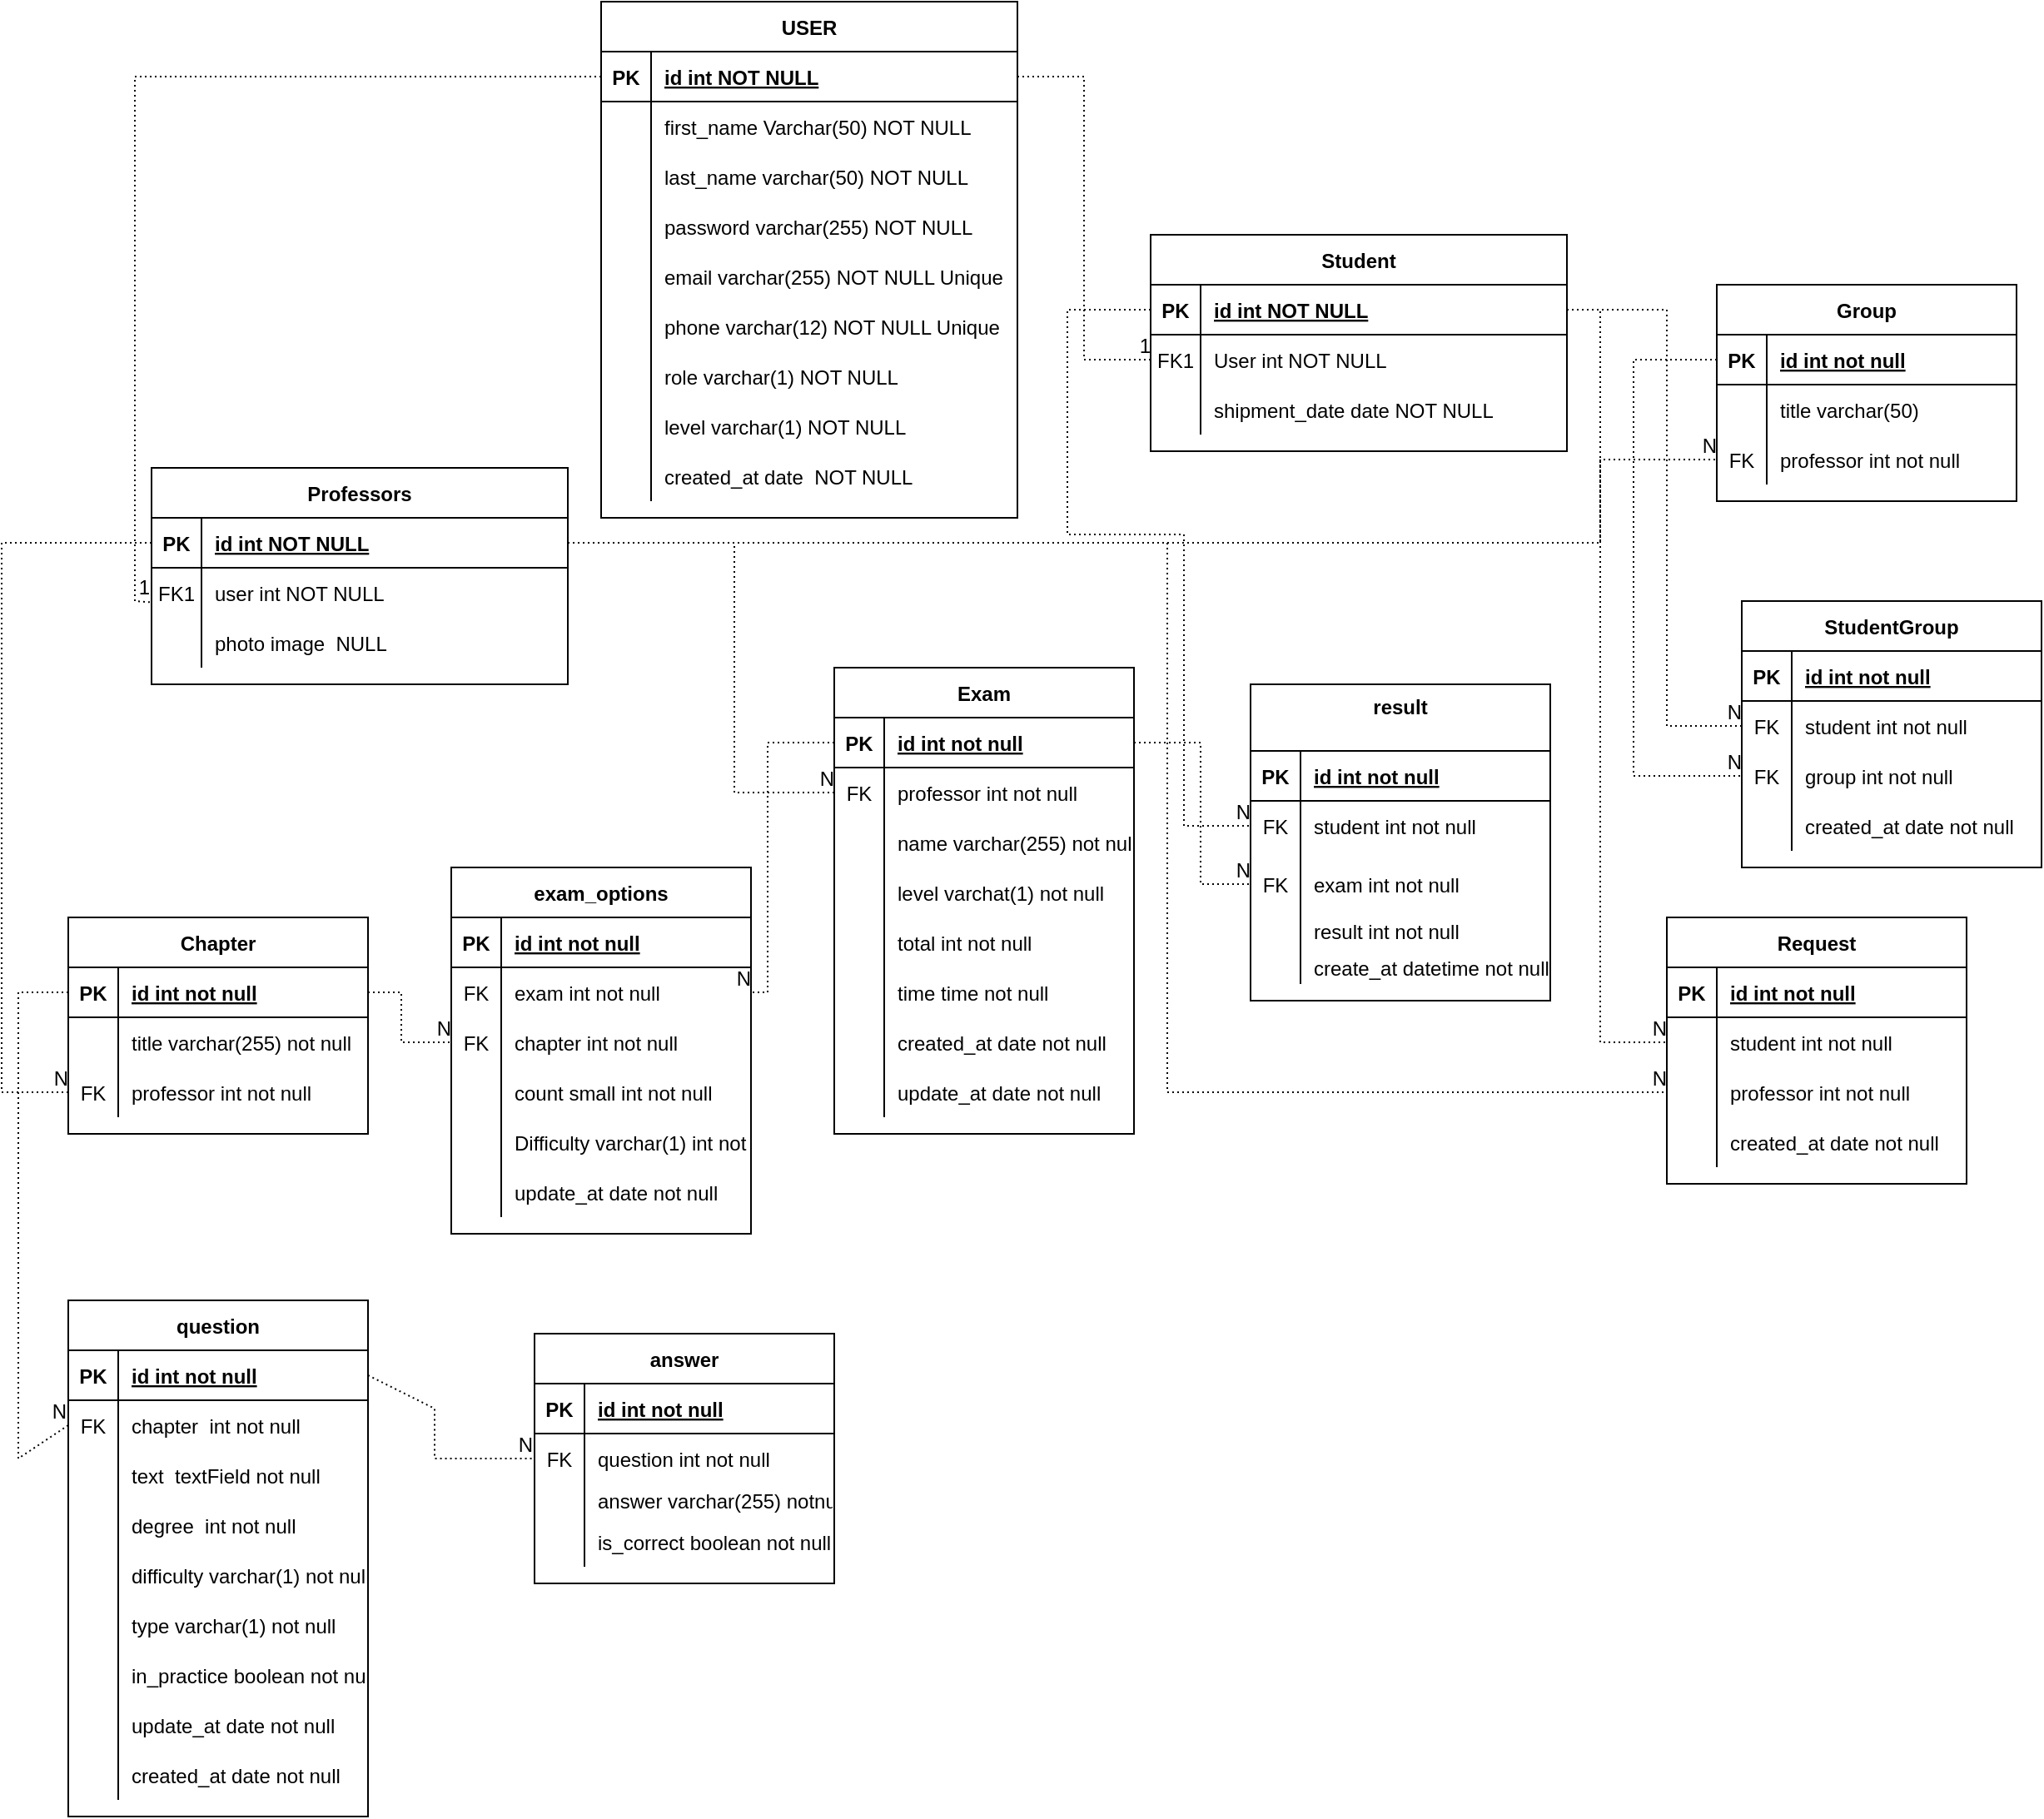 <mxfile version="17.4.6" type="github">
  <diagram id="R2lEEEUBdFMjLlhIrx00" name="Page-1">
    <mxGraphModel dx="2324" dy="995" grid="1" gridSize="10" guides="1" tooltips="1" connect="1" arrows="1" fold="1" page="1" pageScale="1" pageWidth="850" pageHeight="1100" math="0" shadow="0" extFonts="Permanent Marker^https://fonts.googleapis.com/css?family=Permanent+Marker">
      <root>
        <mxCell id="0" />
        <mxCell id="1" parent="0" />
        <mxCell id="C-vyLk0tnHw3VtMMgP7b-2" value="Professors" style="shape=table;startSize=30;container=1;collapsible=1;childLayout=tableLayout;fixedRows=1;rowLines=0;fontStyle=1;align=center;resizeLast=1;" parent="1" vertex="1">
          <mxGeometry x="130" y="280" width="250" height="130" as="geometry" />
        </mxCell>
        <mxCell id="C-vyLk0tnHw3VtMMgP7b-3" value="" style="shape=partialRectangle;collapsible=0;dropTarget=0;pointerEvents=0;fillColor=none;points=[[0,0.5],[1,0.5]];portConstraint=eastwest;top=0;left=0;right=0;bottom=1;" parent="C-vyLk0tnHw3VtMMgP7b-2" vertex="1">
          <mxGeometry y="30" width="250" height="30" as="geometry" />
        </mxCell>
        <mxCell id="C-vyLk0tnHw3VtMMgP7b-4" value="PK" style="shape=partialRectangle;overflow=hidden;connectable=0;fillColor=none;top=0;left=0;bottom=0;right=0;fontStyle=1;" parent="C-vyLk0tnHw3VtMMgP7b-3" vertex="1">
          <mxGeometry width="30" height="30" as="geometry">
            <mxRectangle width="30" height="30" as="alternateBounds" />
          </mxGeometry>
        </mxCell>
        <mxCell id="C-vyLk0tnHw3VtMMgP7b-5" value="id int NOT NULL " style="shape=partialRectangle;overflow=hidden;connectable=0;fillColor=none;top=0;left=0;bottom=0;right=0;align=left;spacingLeft=6;fontStyle=5;" parent="C-vyLk0tnHw3VtMMgP7b-3" vertex="1">
          <mxGeometry x="30" width="220" height="30" as="geometry">
            <mxRectangle width="220" height="30" as="alternateBounds" />
          </mxGeometry>
        </mxCell>
        <mxCell id="C-vyLk0tnHw3VtMMgP7b-6" value="" style="shape=partialRectangle;collapsible=0;dropTarget=0;pointerEvents=0;fillColor=none;points=[[0,0.5],[1,0.5]];portConstraint=eastwest;top=0;left=0;right=0;bottom=0;" parent="C-vyLk0tnHw3VtMMgP7b-2" vertex="1">
          <mxGeometry y="60" width="250" height="30" as="geometry" />
        </mxCell>
        <mxCell id="C-vyLk0tnHw3VtMMgP7b-7" value="FK1" style="shape=partialRectangle;overflow=hidden;connectable=0;fillColor=none;top=0;left=0;bottom=0;right=0;" parent="C-vyLk0tnHw3VtMMgP7b-6" vertex="1">
          <mxGeometry width="30" height="30" as="geometry">
            <mxRectangle width="30" height="30" as="alternateBounds" />
          </mxGeometry>
        </mxCell>
        <mxCell id="C-vyLk0tnHw3VtMMgP7b-8" value="user int NOT NULL" style="shape=partialRectangle;overflow=hidden;connectable=0;fillColor=none;top=0;left=0;bottom=0;right=0;align=left;spacingLeft=6;" parent="C-vyLk0tnHw3VtMMgP7b-6" vertex="1">
          <mxGeometry x="30" width="220" height="30" as="geometry">
            <mxRectangle width="220" height="30" as="alternateBounds" />
          </mxGeometry>
        </mxCell>
        <mxCell id="C-vyLk0tnHw3VtMMgP7b-9" value="" style="shape=partialRectangle;collapsible=0;dropTarget=0;pointerEvents=0;fillColor=none;points=[[0,0.5],[1,0.5]];portConstraint=eastwest;top=0;left=0;right=0;bottom=0;" parent="C-vyLk0tnHw3VtMMgP7b-2" vertex="1">
          <mxGeometry y="90" width="250" height="30" as="geometry" />
        </mxCell>
        <mxCell id="C-vyLk0tnHw3VtMMgP7b-10" value="" style="shape=partialRectangle;overflow=hidden;connectable=0;fillColor=none;top=0;left=0;bottom=0;right=0;fontStyle=0" parent="C-vyLk0tnHw3VtMMgP7b-9" vertex="1">
          <mxGeometry width="30" height="30" as="geometry">
            <mxRectangle width="30" height="30" as="alternateBounds" />
          </mxGeometry>
        </mxCell>
        <mxCell id="C-vyLk0tnHw3VtMMgP7b-11" value="photo image  NULL" style="shape=partialRectangle;overflow=hidden;connectable=0;fillColor=none;top=0;left=0;bottom=0;right=0;align=left;spacingLeft=6;" parent="C-vyLk0tnHw3VtMMgP7b-9" vertex="1">
          <mxGeometry x="30" width="220" height="30" as="geometry">
            <mxRectangle width="220" height="30" as="alternateBounds" />
          </mxGeometry>
        </mxCell>
        <mxCell id="C-vyLk0tnHw3VtMMgP7b-13" value="Student" style="shape=table;startSize=30;container=1;collapsible=1;childLayout=tableLayout;fixedRows=1;rowLines=0;fontStyle=1;align=center;resizeLast=1;" parent="1" vertex="1">
          <mxGeometry x="730" y="140" width="250" height="130" as="geometry" />
        </mxCell>
        <mxCell id="C-vyLk0tnHw3VtMMgP7b-14" value="" style="shape=partialRectangle;collapsible=0;dropTarget=0;pointerEvents=0;fillColor=none;points=[[0,0.5],[1,0.5]];portConstraint=eastwest;top=0;left=0;right=0;bottom=1;" parent="C-vyLk0tnHw3VtMMgP7b-13" vertex="1">
          <mxGeometry y="30" width="250" height="30" as="geometry" />
        </mxCell>
        <mxCell id="C-vyLk0tnHw3VtMMgP7b-15" value="PK" style="shape=partialRectangle;overflow=hidden;connectable=0;fillColor=none;top=0;left=0;bottom=0;right=0;fontStyle=1;" parent="C-vyLk0tnHw3VtMMgP7b-14" vertex="1">
          <mxGeometry width="30" height="30" as="geometry">
            <mxRectangle width="30" height="30" as="alternateBounds" />
          </mxGeometry>
        </mxCell>
        <mxCell id="C-vyLk0tnHw3VtMMgP7b-16" value="id int NOT NULL " style="shape=partialRectangle;overflow=hidden;connectable=0;fillColor=none;top=0;left=0;bottom=0;right=0;align=left;spacingLeft=6;fontStyle=5;" parent="C-vyLk0tnHw3VtMMgP7b-14" vertex="1">
          <mxGeometry x="30" width="220" height="30" as="geometry">
            <mxRectangle width="220" height="30" as="alternateBounds" />
          </mxGeometry>
        </mxCell>
        <mxCell id="C-vyLk0tnHw3VtMMgP7b-17" value="" style="shape=partialRectangle;collapsible=0;dropTarget=0;pointerEvents=0;fillColor=none;points=[[0,0.5],[1,0.5]];portConstraint=eastwest;top=0;left=0;right=0;bottom=0;" parent="C-vyLk0tnHw3VtMMgP7b-13" vertex="1">
          <mxGeometry y="60" width="250" height="30" as="geometry" />
        </mxCell>
        <mxCell id="C-vyLk0tnHw3VtMMgP7b-18" value="FK1" style="shape=partialRectangle;overflow=hidden;connectable=0;fillColor=none;top=0;left=0;bottom=0;right=0;" parent="C-vyLk0tnHw3VtMMgP7b-17" vertex="1">
          <mxGeometry width="30" height="30" as="geometry">
            <mxRectangle width="30" height="30" as="alternateBounds" />
          </mxGeometry>
        </mxCell>
        <mxCell id="C-vyLk0tnHw3VtMMgP7b-19" value="User int NOT NULL" style="shape=partialRectangle;overflow=hidden;connectable=0;fillColor=none;top=0;left=0;bottom=0;right=0;align=left;spacingLeft=6;" parent="C-vyLk0tnHw3VtMMgP7b-17" vertex="1">
          <mxGeometry x="30" width="220" height="30" as="geometry">
            <mxRectangle width="220" height="30" as="alternateBounds" />
          </mxGeometry>
        </mxCell>
        <mxCell id="C-vyLk0tnHw3VtMMgP7b-20" value="" style="shape=partialRectangle;collapsible=0;dropTarget=0;pointerEvents=0;fillColor=none;points=[[0,0.5],[1,0.5]];portConstraint=eastwest;top=0;left=0;right=0;bottom=0;" parent="C-vyLk0tnHw3VtMMgP7b-13" vertex="1">
          <mxGeometry y="90" width="250" height="30" as="geometry" />
        </mxCell>
        <mxCell id="C-vyLk0tnHw3VtMMgP7b-21" value="" style="shape=partialRectangle;overflow=hidden;connectable=0;fillColor=none;top=0;left=0;bottom=0;right=0;" parent="C-vyLk0tnHw3VtMMgP7b-20" vertex="1">
          <mxGeometry width="30" height="30" as="geometry">
            <mxRectangle width="30" height="30" as="alternateBounds" />
          </mxGeometry>
        </mxCell>
        <mxCell id="C-vyLk0tnHw3VtMMgP7b-22" value="shipment_date date NOT NULL" style="shape=partialRectangle;overflow=hidden;connectable=0;fillColor=none;top=0;left=0;bottom=0;right=0;align=left;spacingLeft=6;" parent="C-vyLk0tnHw3VtMMgP7b-20" vertex="1">
          <mxGeometry x="30" width="220" height="30" as="geometry">
            <mxRectangle width="220" height="30" as="alternateBounds" />
          </mxGeometry>
        </mxCell>
        <mxCell id="C-vyLk0tnHw3VtMMgP7b-23" value="USER" style="shape=table;startSize=30;container=1;collapsible=1;childLayout=tableLayout;fixedRows=1;rowLines=0;fontStyle=1;align=center;resizeLast=1;bottom=0;" parent="1" vertex="1">
          <mxGeometry x="400" width="250" height="310" as="geometry" />
        </mxCell>
        <mxCell id="C-vyLk0tnHw3VtMMgP7b-24" value="" style="shape=partialRectangle;collapsible=0;dropTarget=0;pointerEvents=0;fillColor=none;points=[[0,0.5],[1,0.5]];portConstraint=eastwest;top=0;left=0;right=0;bottom=1;" parent="C-vyLk0tnHw3VtMMgP7b-23" vertex="1">
          <mxGeometry y="30" width="250" height="30" as="geometry" />
        </mxCell>
        <mxCell id="C-vyLk0tnHw3VtMMgP7b-25" value="PK" style="shape=partialRectangle;overflow=hidden;connectable=0;fillColor=none;top=0;left=0;bottom=0;right=0;fontStyle=1;" parent="C-vyLk0tnHw3VtMMgP7b-24" vertex="1">
          <mxGeometry width="30" height="30" as="geometry">
            <mxRectangle width="30" height="30" as="alternateBounds" />
          </mxGeometry>
        </mxCell>
        <mxCell id="C-vyLk0tnHw3VtMMgP7b-26" value="id int NOT NULL" style="shape=partialRectangle;overflow=hidden;connectable=0;fillColor=none;top=0;left=0;bottom=0;right=0;align=left;spacingLeft=6;fontStyle=5;" parent="C-vyLk0tnHw3VtMMgP7b-24" vertex="1">
          <mxGeometry x="30" width="220" height="30" as="geometry">
            <mxRectangle width="220" height="30" as="alternateBounds" />
          </mxGeometry>
        </mxCell>
        <mxCell id="qJA0zpYVL0swqJO_qV3i-1" value="" style="shape=partialRectangle;collapsible=0;dropTarget=0;pointerEvents=0;fillColor=none;points=[[0,0.5],[1,0.5]];portConstraint=eastwest;top=0;left=0;right=0;bottom=0;" parent="C-vyLk0tnHw3VtMMgP7b-23" vertex="1">
          <mxGeometry y="60" width="250" height="30" as="geometry" />
        </mxCell>
        <mxCell id="qJA0zpYVL0swqJO_qV3i-2" value="" style="shape=partialRectangle;overflow=hidden;connectable=0;fillColor=none;top=0;left=0;bottom=0;right=0;" parent="qJA0zpYVL0swqJO_qV3i-1" vertex="1">
          <mxGeometry width="30" height="30" as="geometry">
            <mxRectangle width="30" height="30" as="alternateBounds" />
          </mxGeometry>
        </mxCell>
        <mxCell id="qJA0zpYVL0swqJO_qV3i-3" value="first_name Varchar(50) NOT NULL" style="shape=partialRectangle;overflow=hidden;connectable=0;fillColor=none;top=0;left=0;bottom=0;right=0;align=left;spacingLeft=6;" parent="qJA0zpYVL0swqJO_qV3i-1" vertex="1">
          <mxGeometry x="30" width="220" height="30" as="geometry">
            <mxRectangle width="220" height="30" as="alternateBounds" />
          </mxGeometry>
        </mxCell>
        <mxCell id="qJA0zpYVL0swqJO_qV3i-6" value="" style="shape=partialRectangle;collapsible=0;dropTarget=0;pointerEvents=0;fillColor=none;points=[[0,0.5],[1,0.5]];portConstraint=eastwest;top=0;left=0;right=0;bottom=0;" parent="C-vyLk0tnHw3VtMMgP7b-23" vertex="1">
          <mxGeometry y="90" width="250" height="30" as="geometry" />
        </mxCell>
        <mxCell id="qJA0zpYVL0swqJO_qV3i-7" value="" style="shape=partialRectangle;overflow=hidden;connectable=0;fillColor=none;top=0;left=0;bottom=0;right=0;" parent="qJA0zpYVL0swqJO_qV3i-6" vertex="1">
          <mxGeometry width="30" height="30" as="geometry">
            <mxRectangle width="30" height="30" as="alternateBounds" />
          </mxGeometry>
        </mxCell>
        <mxCell id="qJA0zpYVL0swqJO_qV3i-8" value="last_name varchar(50) NOT NULL" style="shape=partialRectangle;overflow=hidden;connectable=0;fillColor=none;top=0;left=0;bottom=0;right=0;align=left;spacingLeft=6;" parent="qJA0zpYVL0swqJO_qV3i-6" vertex="1">
          <mxGeometry x="30" width="220" height="30" as="geometry">
            <mxRectangle width="220" height="30" as="alternateBounds" />
          </mxGeometry>
        </mxCell>
        <mxCell id="qJA0zpYVL0swqJO_qV3i-9" value="" style="shape=partialRectangle;collapsible=0;dropTarget=0;pointerEvents=0;fillColor=none;points=[[0,0.5],[1,0.5]];portConstraint=eastwest;top=0;left=0;right=0;bottom=0;" parent="C-vyLk0tnHw3VtMMgP7b-23" vertex="1">
          <mxGeometry y="120" width="250" height="30" as="geometry" />
        </mxCell>
        <mxCell id="qJA0zpYVL0swqJO_qV3i-10" value="" style="shape=partialRectangle;overflow=hidden;connectable=0;fillColor=none;top=0;left=0;bottom=0;right=0;" parent="qJA0zpYVL0swqJO_qV3i-9" vertex="1">
          <mxGeometry width="30" height="30" as="geometry">
            <mxRectangle width="30" height="30" as="alternateBounds" />
          </mxGeometry>
        </mxCell>
        <mxCell id="qJA0zpYVL0swqJO_qV3i-11" value="password varchar(255) NOT NULL" style="shape=partialRectangle;overflow=hidden;connectable=0;fillColor=none;top=0;left=0;bottom=0;right=0;align=left;spacingLeft=6;" parent="qJA0zpYVL0swqJO_qV3i-9" vertex="1">
          <mxGeometry x="30" width="220" height="30" as="geometry">
            <mxRectangle width="220" height="30" as="alternateBounds" />
          </mxGeometry>
        </mxCell>
        <mxCell id="qJA0zpYVL0swqJO_qV3i-12" value="" style="shape=partialRectangle;collapsible=0;dropTarget=0;pointerEvents=0;fillColor=none;points=[[0,0.5],[1,0.5]];portConstraint=eastwest;top=0;left=0;right=0;bottom=0;" parent="C-vyLk0tnHw3VtMMgP7b-23" vertex="1">
          <mxGeometry y="150" width="250" height="30" as="geometry" />
        </mxCell>
        <mxCell id="qJA0zpYVL0swqJO_qV3i-13" value="" style="shape=partialRectangle;overflow=hidden;connectable=0;fillColor=none;top=0;left=0;bottom=0;right=0;" parent="qJA0zpYVL0swqJO_qV3i-12" vertex="1">
          <mxGeometry width="30" height="30" as="geometry">
            <mxRectangle width="30" height="30" as="alternateBounds" />
          </mxGeometry>
        </mxCell>
        <mxCell id="qJA0zpYVL0swqJO_qV3i-14" value="email varchar(255) NOT NULL Unique" style="shape=partialRectangle;overflow=hidden;connectable=0;fillColor=none;top=0;left=0;bottom=0;right=0;align=left;spacingLeft=6;" parent="qJA0zpYVL0swqJO_qV3i-12" vertex="1">
          <mxGeometry x="30" width="220" height="30" as="geometry">
            <mxRectangle width="220" height="30" as="alternateBounds" />
          </mxGeometry>
        </mxCell>
        <mxCell id="qJA0zpYVL0swqJO_qV3i-105" value="" style="shape=partialRectangle;collapsible=0;dropTarget=0;pointerEvents=0;fillColor=none;points=[[0,0.5],[1,0.5]];portConstraint=eastwest;top=0;left=0;right=0;bottom=0;" parent="C-vyLk0tnHw3VtMMgP7b-23" vertex="1">
          <mxGeometry y="180" width="250" height="30" as="geometry" />
        </mxCell>
        <mxCell id="qJA0zpYVL0swqJO_qV3i-106" value="" style="shape=partialRectangle;overflow=hidden;connectable=0;fillColor=none;top=0;left=0;bottom=0;right=0;" parent="qJA0zpYVL0swqJO_qV3i-105" vertex="1">
          <mxGeometry width="30" height="30" as="geometry">
            <mxRectangle width="30" height="30" as="alternateBounds" />
          </mxGeometry>
        </mxCell>
        <mxCell id="qJA0zpYVL0swqJO_qV3i-107" value="phone varchar(12) NOT NULL Unique" style="shape=partialRectangle;overflow=hidden;connectable=0;fillColor=none;top=0;left=0;bottom=0;right=0;align=left;spacingLeft=6;" parent="qJA0zpYVL0swqJO_qV3i-105" vertex="1">
          <mxGeometry x="30" width="220" height="30" as="geometry">
            <mxRectangle width="220" height="30" as="alternateBounds" />
          </mxGeometry>
        </mxCell>
        <mxCell id="qJA0zpYVL0swqJO_qV3i-15" value="" style="shape=partialRectangle;collapsible=0;dropTarget=0;pointerEvents=0;fillColor=none;points=[[0,0.5],[1,0.5]];portConstraint=eastwest;top=0;left=0;right=0;bottom=0;" parent="C-vyLk0tnHw3VtMMgP7b-23" vertex="1">
          <mxGeometry y="210" width="250" height="30" as="geometry" />
        </mxCell>
        <mxCell id="qJA0zpYVL0swqJO_qV3i-16" value="" style="shape=partialRectangle;overflow=hidden;connectable=0;fillColor=none;top=0;left=0;bottom=0;right=0;" parent="qJA0zpYVL0swqJO_qV3i-15" vertex="1">
          <mxGeometry width="30" height="30" as="geometry">
            <mxRectangle width="30" height="30" as="alternateBounds" />
          </mxGeometry>
        </mxCell>
        <mxCell id="qJA0zpYVL0swqJO_qV3i-17" value="role varchar(1) NOT NULL" style="shape=partialRectangle;overflow=hidden;connectable=0;fillColor=none;top=0;left=0;bottom=0;right=0;align=left;spacingLeft=6;" parent="qJA0zpYVL0swqJO_qV3i-15" vertex="1">
          <mxGeometry x="30" width="220" height="30" as="geometry">
            <mxRectangle width="220" height="30" as="alternateBounds" />
          </mxGeometry>
        </mxCell>
        <mxCell id="qJA0zpYVL0swqJO_qV3i-88" value="" style="shape=partialRectangle;collapsible=0;dropTarget=0;pointerEvents=0;fillColor=none;points=[[0,0.5],[1,0.5]];portConstraint=eastwest;top=0;left=0;right=0;bottom=0;" parent="C-vyLk0tnHw3VtMMgP7b-23" vertex="1">
          <mxGeometry y="240" width="250" height="30" as="geometry" />
        </mxCell>
        <mxCell id="qJA0zpYVL0swqJO_qV3i-89" value="" style="shape=partialRectangle;overflow=hidden;connectable=0;fillColor=none;top=0;left=0;bottom=0;right=0;" parent="qJA0zpYVL0swqJO_qV3i-88" vertex="1">
          <mxGeometry width="30" height="30" as="geometry">
            <mxRectangle width="30" height="30" as="alternateBounds" />
          </mxGeometry>
        </mxCell>
        <mxCell id="qJA0zpYVL0swqJO_qV3i-90" value="level varchar(1) NOT NULL" style="shape=partialRectangle;overflow=hidden;connectable=0;fillColor=none;top=0;left=0;bottom=0;right=0;align=left;spacingLeft=6;" parent="qJA0zpYVL0swqJO_qV3i-88" vertex="1">
          <mxGeometry x="30" width="220" height="30" as="geometry">
            <mxRectangle width="220" height="30" as="alternateBounds" />
          </mxGeometry>
        </mxCell>
        <mxCell id="C-vyLk0tnHw3VtMMgP7b-27" value="" style="shape=partialRectangle;collapsible=0;dropTarget=0;pointerEvents=0;fillColor=none;points=[[0,0.5],[1,0.5]];portConstraint=eastwest;top=0;left=0;right=0;bottom=0;" parent="C-vyLk0tnHw3VtMMgP7b-23" vertex="1">
          <mxGeometry y="270" width="250" height="30" as="geometry" />
        </mxCell>
        <mxCell id="C-vyLk0tnHw3VtMMgP7b-28" value="" style="shape=partialRectangle;overflow=hidden;connectable=0;fillColor=none;top=0;left=0;bottom=0;right=0;" parent="C-vyLk0tnHw3VtMMgP7b-27" vertex="1">
          <mxGeometry width="30" height="30" as="geometry">
            <mxRectangle width="30" height="30" as="alternateBounds" />
          </mxGeometry>
        </mxCell>
        <mxCell id="C-vyLk0tnHw3VtMMgP7b-29" value="created_at date  NOT NULL" style="shape=partialRectangle;overflow=hidden;connectable=0;fillColor=none;top=0;left=0;bottom=0;right=0;align=left;spacingLeft=6;" parent="C-vyLk0tnHw3VtMMgP7b-27" vertex="1">
          <mxGeometry x="30" width="220" height="30" as="geometry">
            <mxRectangle width="220" height="30" as="alternateBounds" />
          </mxGeometry>
        </mxCell>
        <mxCell id="qJA0zpYVL0swqJO_qV3i-27" value="" style="endArrow=none;html=1;rounded=0;dashed=1;dashPattern=1 2;fontFamily=Helvetica;fontSize=12;fontColor=default;exitX=0;exitY=0.5;exitDx=0;exitDy=0;entryX=-0.003;entryY=0.69;entryDx=0;entryDy=0;entryPerimeter=0;" parent="1" source="C-vyLk0tnHw3VtMMgP7b-24" target="C-vyLk0tnHw3VtMMgP7b-6" edge="1">
          <mxGeometry relative="1" as="geometry">
            <mxPoint x="180" y="210" as="sourcePoint" />
            <mxPoint x="340" y="210" as="targetPoint" />
            <Array as="points">
              <mxPoint x="120" y="45" />
              <mxPoint x="120" y="360" />
            </Array>
          </mxGeometry>
        </mxCell>
        <mxCell id="qJA0zpYVL0swqJO_qV3i-28" value="1" style="resizable=0;html=1;align=right;verticalAlign=bottom;fontFamily=Helvetica;fontSize=12;fontColor=default;strokeColor=default;fillColor=none;" parent="qJA0zpYVL0swqJO_qV3i-27" connectable="0" vertex="1">
          <mxGeometry x="1" relative="1" as="geometry" />
        </mxCell>
        <mxCell id="qJA0zpYVL0swqJO_qV3i-44" value="" style="endArrow=none;html=1;rounded=0;dashed=1;dashPattern=1 2;fontFamily=Helvetica;fontSize=12;fontColor=default;exitX=1;exitY=0.5;exitDx=0;exitDy=0;entryX=0;entryY=0.5;entryDx=0;entryDy=0;" parent="1" source="C-vyLk0tnHw3VtMMgP7b-24" target="C-vyLk0tnHw3VtMMgP7b-17" edge="1">
          <mxGeometry relative="1" as="geometry">
            <mxPoint x="410" y="55" as="sourcePoint" />
            <mxPoint x="189.25" y="370.7" as="targetPoint" />
            <Array as="points">
              <mxPoint x="690" y="45" />
              <mxPoint x="690" y="215" />
            </Array>
          </mxGeometry>
        </mxCell>
        <mxCell id="qJA0zpYVL0swqJO_qV3i-45" value="1" style="resizable=0;html=1;align=right;verticalAlign=bottom;fontFamily=Helvetica;fontSize=12;fontColor=default;strokeColor=default;fillColor=none;" parent="qJA0zpYVL0swqJO_qV3i-44" connectable="0" vertex="1">
          <mxGeometry x="1" relative="1" as="geometry" />
        </mxCell>
        <mxCell id="qJA0zpYVL0swqJO_qV3i-46" value="Exam" style="shape=table;startSize=30;container=1;collapsible=1;childLayout=tableLayout;fixedRows=1;rowLines=0;fontStyle=1;align=center;resizeLast=1;fontFamily=Helvetica;fontSize=12;fontColor=default;strokeColor=default;fillColor=none;" parent="1" vertex="1">
          <mxGeometry x="540" y="400" width="180" height="280" as="geometry" />
        </mxCell>
        <mxCell id="qJA0zpYVL0swqJO_qV3i-47" value="" style="shape=tableRow;horizontal=0;startSize=0;swimlaneHead=0;swimlaneBody=0;fillColor=none;collapsible=0;dropTarget=0;points=[[0,0.5],[1,0.5]];portConstraint=eastwest;top=0;left=0;right=0;bottom=1;fontFamily=Helvetica;fontSize=12;fontColor=default;strokeColor=default;" parent="qJA0zpYVL0swqJO_qV3i-46" vertex="1">
          <mxGeometry y="30" width="180" height="30" as="geometry" />
        </mxCell>
        <mxCell id="qJA0zpYVL0swqJO_qV3i-48" value="PK" style="shape=partialRectangle;connectable=0;fillColor=none;top=0;left=0;bottom=0;right=0;fontStyle=1;overflow=hidden;fontFamily=Helvetica;fontSize=12;fontColor=default;strokeColor=default;" parent="qJA0zpYVL0swqJO_qV3i-47" vertex="1">
          <mxGeometry width="30" height="30" as="geometry">
            <mxRectangle width="30" height="30" as="alternateBounds" />
          </mxGeometry>
        </mxCell>
        <mxCell id="qJA0zpYVL0swqJO_qV3i-49" value="id int not null" style="shape=partialRectangle;connectable=0;fillColor=none;top=0;left=0;bottom=0;right=0;align=left;spacingLeft=6;fontStyle=5;overflow=hidden;fontFamily=Helvetica;fontSize=12;fontColor=default;strokeColor=default;" parent="qJA0zpYVL0swqJO_qV3i-47" vertex="1">
          <mxGeometry x="30" width="150" height="30" as="geometry">
            <mxRectangle width="150" height="30" as="alternateBounds" />
          </mxGeometry>
        </mxCell>
        <mxCell id="qJA0zpYVL0swqJO_qV3i-50" value="" style="shape=tableRow;horizontal=0;startSize=0;swimlaneHead=0;swimlaneBody=0;fillColor=none;collapsible=0;dropTarget=0;points=[[0,0.5],[1,0.5]];portConstraint=eastwest;top=0;left=0;right=0;bottom=0;fontFamily=Helvetica;fontSize=12;fontColor=default;strokeColor=default;" parent="qJA0zpYVL0swqJO_qV3i-46" vertex="1">
          <mxGeometry y="60" width="180" height="30" as="geometry" />
        </mxCell>
        <mxCell id="qJA0zpYVL0swqJO_qV3i-51" value="FK" style="shape=partialRectangle;connectable=0;fillColor=none;top=0;left=0;bottom=0;right=0;editable=1;overflow=hidden;fontFamily=Helvetica;fontSize=12;fontColor=default;strokeColor=default;" parent="qJA0zpYVL0swqJO_qV3i-50" vertex="1">
          <mxGeometry width="30" height="30" as="geometry">
            <mxRectangle width="30" height="30" as="alternateBounds" />
          </mxGeometry>
        </mxCell>
        <mxCell id="qJA0zpYVL0swqJO_qV3i-52" value="professor int not null" style="shape=partialRectangle;connectable=0;fillColor=none;top=0;left=0;bottom=0;right=0;align=left;spacingLeft=6;overflow=hidden;fontFamily=Helvetica;fontSize=12;fontColor=default;strokeColor=default;" parent="qJA0zpYVL0swqJO_qV3i-50" vertex="1">
          <mxGeometry x="30" width="150" height="30" as="geometry">
            <mxRectangle width="150" height="30" as="alternateBounds" />
          </mxGeometry>
        </mxCell>
        <mxCell id="qJA0zpYVL0swqJO_qV3i-67" value="" style="shape=tableRow;horizontal=0;startSize=0;swimlaneHead=0;swimlaneBody=0;fillColor=none;collapsible=0;dropTarget=0;points=[[0,0.5],[1,0.5]];portConstraint=eastwest;top=0;left=0;right=0;bottom=0;fontFamily=Helvetica;fontSize=12;fontColor=default;strokeColor=default;" parent="qJA0zpYVL0swqJO_qV3i-46" vertex="1">
          <mxGeometry y="90" width="180" height="30" as="geometry" />
        </mxCell>
        <mxCell id="qJA0zpYVL0swqJO_qV3i-68" value="" style="shape=partialRectangle;connectable=0;fillColor=none;top=0;left=0;bottom=0;right=0;editable=1;overflow=hidden;fontFamily=Helvetica;fontSize=12;fontColor=default;strokeColor=default;" parent="qJA0zpYVL0swqJO_qV3i-67" vertex="1">
          <mxGeometry width="30" height="30" as="geometry">
            <mxRectangle width="30" height="30" as="alternateBounds" />
          </mxGeometry>
        </mxCell>
        <mxCell id="qJA0zpYVL0swqJO_qV3i-69" value="name varchar(255) not null" style="shape=partialRectangle;connectable=0;fillColor=none;top=0;left=0;bottom=0;right=0;align=left;spacingLeft=6;overflow=hidden;fontFamily=Helvetica;fontSize=12;fontColor=default;strokeColor=default;" parent="qJA0zpYVL0swqJO_qV3i-67" vertex="1">
          <mxGeometry x="30" width="150" height="30" as="geometry">
            <mxRectangle width="150" height="30" as="alternateBounds" />
          </mxGeometry>
        </mxCell>
        <mxCell id="qJA0zpYVL0swqJO_qV3i-70" value="" style="shape=tableRow;horizontal=0;startSize=0;swimlaneHead=0;swimlaneBody=0;fillColor=none;collapsible=0;dropTarget=0;points=[[0,0.5],[1,0.5]];portConstraint=eastwest;top=0;left=0;right=0;bottom=0;fontFamily=Helvetica;fontSize=12;fontColor=default;strokeColor=default;" parent="qJA0zpYVL0swqJO_qV3i-46" vertex="1">
          <mxGeometry y="120" width="180" height="30" as="geometry" />
        </mxCell>
        <mxCell id="qJA0zpYVL0swqJO_qV3i-71" value="" style="shape=partialRectangle;connectable=0;fillColor=none;top=0;left=0;bottom=0;right=0;editable=1;overflow=hidden;fontFamily=Helvetica;fontSize=12;fontColor=default;strokeColor=default;" parent="qJA0zpYVL0swqJO_qV3i-70" vertex="1">
          <mxGeometry width="30" height="30" as="geometry">
            <mxRectangle width="30" height="30" as="alternateBounds" />
          </mxGeometry>
        </mxCell>
        <mxCell id="qJA0zpYVL0swqJO_qV3i-72" value="level varchat(1) not null" style="shape=partialRectangle;connectable=0;fillColor=none;top=0;left=0;bottom=0;right=0;align=left;spacingLeft=6;overflow=hidden;fontFamily=Helvetica;fontSize=12;fontColor=default;strokeColor=default;" parent="qJA0zpYVL0swqJO_qV3i-70" vertex="1">
          <mxGeometry x="30" width="150" height="30" as="geometry">
            <mxRectangle width="150" height="30" as="alternateBounds" />
          </mxGeometry>
        </mxCell>
        <mxCell id="qJA0zpYVL0swqJO_qV3i-73" value="" style="shape=tableRow;horizontal=0;startSize=0;swimlaneHead=0;swimlaneBody=0;fillColor=none;collapsible=0;dropTarget=0;points=[[0,0.5],[1,0.5]];portConstraint=eastwest;top=0;left=0;right=0;bottom=0;fontFamily=Helvetica;fontSize=12;fontColor=default;strokeColor=default;" parent="qJA0zpYVL0swqJO_qV3i-46" vertex="1">
          <mxGeometry y="150" width="180" height="30" as="geometry" />
        </mxCell>
        <mxCell id="qJA0zpYVL0swqJO_qV3i-74" value="" style="shape=partialRectangle;connectable=0;fillColor=none;top=0;left=0;bottom=0;right=0;editable=1;overflow=hidden;fontFamily=Helvetica;fontSize=12;fontColor=default;strokeColor=default;" parent="qJA0zpYVL0swqJO_qV3i-73" vertex="1">
          <mxGeometry width="30" height="30" as="geometry">
            <mxRectangle width="30" height="30" as="alternateBounds" />
          </mxGeometry>
        </mxCell>
        <mxCell id="qJA0zpYVL0swqJO_qV3i-75" value="total int not null" style="shape=partialRectangle;connectable=0;fillColor=none;top=0;left=0;bottom=0;right=0;align=left;spacingLeft=6;overflow=hidden;fontFamily=Helvetica;fontSize=12;fontColor=default;strokeColor=default;" parent="qJA0zpYVL0swqJO_qV3i-73" vertex="1">
          <mxGeometry x="30" width="150" height="30" as="geometry">
            <mxRectangle width="150" height="30" as="alternateBounds" />
          </mxGeometry>
        </mxCell>
        <mxCell id="qJA0zpYVL0swqJO_qV3i-76" value="" style="shape=tableRow;horizontal=0;startSize=0;swimlaneHead=0;swimlaneBody=0;fillColor=none;collapsible=0;dropTarget=0;points=[[0,0.5],[1,0.5]];portConstraint=eastwest;top=0;left=0;right=0;bottom=0;fontFamily=Helvetica;fontSize=12;fontColor=default;strokeColor=default;" parent="qJA0zpYVL0swqJO_qV3i-46" vertex="1">
          <mxGeometry y="180" width="180" height="30" as="geometry" />
        </mxCell>
        <mxCell id="qJA0zpYVL0swqJO_qV3i-77" value="" style="shape=partialRectangle;connectable=0;fillColor=none;top=0;left=0;bottom=0;right=0;editable=1;overflow=hidden;fontFamily=Helvetica;fontSize=12;fontColor=default;strokeColor=default;" parent="qJA0zpYVL0swqJO_qV3i-76" vertex="1">
          <mxGeometry width="30" height="30" as="geometry">
            <mxRectangle width="30" height="30" as="alternateBounds" />
          </mxGeometry>
        </mxCell>
        <mxCell id="qJA0zpYVL0swqJO_qV3i-78" value="time time not null" style="shape=partialRectangle;connectable=0;fillColor=none;top=0;left=0;bottom=0;right=0;align=left;spacingLeft=6;overflow=hidden;fontFamily=Helvetica;fontSize=12;fontColor=default;strokeColor=default;" parent="qJA0zpYVL0swqJO_qV3i-76" vertex="1">
          <mxGeometry x="30" width="150" height="30" as="geometry">
            <mxRectangle width="150" height="30" as="alternateBounds" />
          </mxGeometry>
        </mxCell>
        <mxCell id="qJA0zpYVL0swqJO_qV3i-85" value="" style="shape=tableRow;horizontal=0;startSize=0;swimlaneHead=0;swimlaneBody=0;fillColor=none;collapsible=0;dropTarget=0;points=[[0,0.5],[1,0.5]];portConstraint=eastwest;top=0;left=0;right=0;bottom=0;fontFamily=Helvetica;fontSize=12;fontColor=default;strokeColor=default;" parent="qJA0zpYVL0swqJO_qV3i-46" vertex="1">
          <mxGeometry y="210" width="180" height="30" as="geometry" />
        </mxCell>
        <mxCell id="qJA0zpYVL0swqJO_qV3i-86" value="" style="shape=partialRectangle;connectable=0;fillColor=none;top=0;left=0;bottom=0;right=0;editable=1;overflow=hidden;fontFamily=Helvetica;fontSize=12;fontColor=default;strokeColor=default;" parent="qJA0zpYVL0swqJO_qV3i-85" vertex="1">
          <mxGeometry width="30" height="30" as="geometry">
            <mxRectangle width="30" height="30" as="alternateBounds" />
          </mxGeometry>
        </mxCell>
        <mxCell id="qJA0zpYVL0swqJO_qV3i-87" value="created_at date not null" style="shape=partialRectangle;connectable=0;fillColor=none;top=0;left=0;bottom=0;right=0;align=left;spacingLeft=6;overflow=hidden;fontFamily=Helvetica;fontSize=12;fontColor=default;strokeColor=default;" parent="qJA0zpYVL0swqJO_qV3i-85" vertex="1">
          <mxGeometry x="30" width="150" height="30" as="geometry">
            <mxRectangle width="150" height="30" as="alternateBounds" />
          </mxGeometry>
        </mxCell>
        <mxCell id="qJA0zpYVL0swqJO_qV3i-53" value="" style="shape=tableRow;horizontal=0;startSize=0;swimlaneHead=0;swimlaneBody=0;fillColor=none;collapsible=0;dropTarget=0;points=[[0,0.5],[1,0.5]];portConstraint=eastwest;top=0;left=0;right=0;bottom=0;fontFamily=Helvetica;fontSize=12;fontColor=default;strokeColor=default;" parent="qJA0zpYVL0swqJO_qV3i-46" vertex="1">
          <mxGeometry y="240" width="180" height="30" as="geometry" />
        </mxCell>
        <mxCell id="qJA0zpYVL0swqJO_qV3i-54" value="" style="shape=partialRectangle;connectable=0;fillColor=none;top=0;left=0;bottom=0;right=0;editable=1;overflow=hidden;fontFamily=Helvetica;fontSize=12;fontColor=default;strokeColor=default;" parent="qJA0zpYVL0swqJO_qV3i-53" vertex="1">
          <mxGeometry width="30" height="30" as="geometry">
            <mxRectangle width="30" height="30" as="alternateBounds" />
          </mxGeometry>
        </mxCell>
        <mxCell id="qJA0zpYVL0swqJO_qV3i-55" value="update_at date not null" style="shape=partialRectangle;connectable=0;fillColor=none;top=0;left=0;bottom=0;right=0;align=left;spacingLeft=6;overflow=hidden;fontFamily=Helvetica;fontSize=12;fontColor=default;strokeColor=default;" parent="qJA0zpYVL0swqJO_qV3i-53" vertex="1">
          <mxGeometry x="30" width="150" height="30" as="geometry">
            <mxRectangle width="150" height="30" as="alternateBounds" />
          </mxGeometry>
        </mxCell>
        <mxCell id="qJA0zpYVL0swqJO_qV3i-65" value="" style="endArrow=none;html=1;rounded=0;dashed=1;dashPattern=1 2;fontFamily=Helvetica;fontSize=12;fontColor=default;exitX=1;exitY=0.5;exitDx=0;exitDy=0;entryX=0;entryY=0.5;entryDx=0;entryDy=0;" parent="1" source="C-vyLk0tnHw3VtMMgP7b-3" target="qJA0zpYVL0swqJO_qV3i-50" edge="1">
          <mxGeometry relative="1" as="geometry">
            <mxPoint x="80" y="520" as="sourcePoint" />
            <mxPoint x="240" y="520" as="targetPoint" />
            <Array as="points">
              <mxPoint x="480" y="325" />
              <mxPoint x="480" y="475" />
            </Array>
          </mxGeometry>
        </mxCell>
        <mxCell id="qJA0zpYVL0swqJO_qV3i-66" value="N" style="resizable=0;html=1;align=right;verticalAlign=bottom;fontFamily=Helvetica;fontSize=12;fontColor=default;strokeColor=default;fillColor=none;" parent="qJA0zpYVL0swqJO_qV3i-65" connectable="0" vertex="1">
          <mxGeometry x="1" relative="1" as="geometry" />
        </mxCell>
        <mxCell id="qJA0zpYVL0swqJO_qV3i-91" value="exam_options" style="shape=table;startSize=30;container=1;collapsible=1;childLayout=tableLayout;fixedRows=1;rowLines=0;fontStyle=1;align=center;resizeLast=1;fontFamily=Helvetica;fontSize=12;fontColor=default;strokeColor=default;fillColor=none;" parent="1" vertex="1">
          <mxGeometry x="310" y="520" width="180" height="220" as="geometry" />
        </mxCell>
        <mxCell id="qJA0zpYVL0swqJO_qV3i-92" value="" style="shape=tableRow;horizontal=0;startSize=0;swimlaneHead=0;swimlaneBody=0;fillColor=none;collapsible=0;dropTarget=0;points=[[0,0.5],[1,0.5]];portConstraint=eastwest;top=0;left=0;right=0;bottom=1;fontFamily=Helvetica;fontSize=12;fontColor=default;strokeColor=default;" parent="qJA0zpYVL0swqJO_qV3i-91" vertex="1">
          <mxGeometry y="30" width="180" height="30" as="geometry" />
        </mxCell>
        <mxCell id="qJA0zpYVL0swqJO_qV3i-93" value="PK" style="shape=partialRectangle;connectable=0;fillColor=none;top=0;left=0;bottom=0;right=0;fontStyle=1;overflow=hidden;fontFamily=Helvetica;fontSize=12;fontColor=default;strokeColor=default;" parent="qJA0zpYVL0swqJO_qV3i-92" vertex="1">
          <mxGeometry width="30" height="30" as="geometry">
            <mxRectangle width="30" height="30" as="alternateBounds" />
          </mxGeometry>
        </mxCell>
        <mxCell id="qJA0zpYVL0swqJO_qV3i-94" value="id int not null" style="shape=partialRectangle;connectable=0;fillColor=none;top=0;left=0;bottom=0;right=0;align=left;spacingLeft=6;fontStyle=5;overflow=hidden;fontFamily=Helvetica;fontSize=12;fontColor=default;strokeColor=default;" parent="qJA0zpYVL0swqJO_qV3i-92" vertex="1">
          <mxGeometry x="30" width="150" height="30" as="geometry">
            <mxRectangle width="150" height="30" as="alternateBounds" />
          </mxGeometry>
        </mxCell>
        <mxCell id="qJA0zpYVL0swqJO_qV3i-95" value="" style="shape=tableRow;horizontal=0;startSize=0;swimlaneHead=0;swimlaneBody=0;fillColor=none;collapsible=0;dropTarget=0;points=[[0,0.5],[1,0.5]];portConstraint=eastwest;top=0;left=0;right=0;bottom=0;fontFamily=Helvetica;fontSize=12;fontColor=default;strokeColor=default;" parent="qJA0zpYVL0swqJO_qV3i-91" vertex="1">
          <mxGeometry y="60" width="180" height="30" as="geometry" />
        </mxCell>
        <mxCell id="qJA0zpYVL0swqJO_qV3i-96" value="FK" style="shape=partialRectangle;connectable=0;fillColor=none;top=0;left=0;bottom=0;right=0;editable=1;overflow=hidden;fontFamily=Helvetica;fontSize=12;fontColor=default;strokeColor=default;" parent="qJA0zpYVL0swqJO_qV3i-95" vertex="1">
          <mxGeometry width="30" height="30" as="geometry">
            <mxRectangle width="30" height="30" as="alternateBounds" />
          </mxGeometry>
        </mxCell>
        <mxCell id="qJA0zpYVL0swqJO_qV3i-97" value="exam int not null" style="shape=partialRectangle;connectable=0;fillColor=none;top=0;left=0;bottom=0;right=0;align=left;spacingLeft=6;overflow=hidden;fontFamily=Helvetica;fontSize=12;fontColor=default;strokeColor=default;" parent="qJA0zpYVL0swqJO_qV3i-95" vertex="1">
          <mxGeometry x="30" width="150" height="30" as="geometry">
            <mxRectangle width="150" height="30" as="alternateBounds" />
          </mxGeometry>
        </mxCell>
        <mxCell id="qJA0zpYVL0swqJO_qV3i-108" value="" style="shape=tableRow;horizontal=0;startSize=0;swimlaneHead=0;swimlaneBody=0;fillColor=none;collapsible=0;dropTarget=0;points=[[0,0.5],[1,0.5]];portConstraint=eastwest;top=0;left=0;right=0;bottom=0;fontFamily=Helvetica;fontSize=12;fontColor=default;strokeColor=default;" parent="qJA0zpYVL0swqJO_qV3i-91" vertex="1">
          <mxGeometry y="90" width="180" height="30" as="geometry" />
        </mxCell>
        <mxCell id="qJA0zpYVL0swqJO_qV3i-109" value="FK" style="shape=partialRectangle;connectable=0;fillColor=none;top=0;left=0;bottom=0;right=0;editable=1;overflow=hidden;fontFamily=Helvetica;fontSize=12;fontColor=default;strokeColor=default;" parent="qJA0zpYVL0swqJO_qV3i-108" vertex="1">
          <mxGeometry width="30" height="30" as="geometry">
            <mxRectangle width="30" height="30" as="alternateBounds" />
          </mxGeometry>
        </mxCell>
        <mxCell id="qJA0zpYVL0swqJO_qV3i-110" value="chapter int not null" style="shape=partialRectangle;connectable=0;fillColor=none;top=0;left=0;bottom=0;right=0;align=left;spacingLeft=6;overflow=hidden;fontFamily=Helvetica;fontSize=12;fontColor=default;strokeColor=default;" parent="qJA0zpYVL0swqJO_qV3i-108" vertex="1">
          <mxGeometry x="30" width="150" height="30" as="geometry">
            <mxRectangle width="150" height="30" as="alternateBounds" />
          </mxGeometry>
        </mxCell>
        <mxCell id="qJA0zpYVL0swqJO_qV3i-98" value="" style="shape=tableRow;horizontal=0;startSize=0;swimlaneHead=0;swimlaneBody=0;fillColor=none;collapsible=0;dropTarget=0;points=[[0,0.5],[1,0.5]];portConstraint=eastwest;top=0;left=0;right=0;bottom=0;fontFamily=Helvetica;fontSize=12;fontColor=default;strokeColor=default;" parent="qJA0zpYVL0swqJO_qV3i-91" vertex="1">
          <mxGeometry y="120" width="180" height="30" as="geometry" />
        </mxCell>
        <mxCell id="qJA0zpYVL0swqJO_qV3i-99" value="" style="shape=partialRectangle;connectable=0;fillColor=none;top=0;left=0;bottom=0;right=0;editable=1;overflow=hidden;fontFamily=Helvetica;fontSize=12;fontColor=default;strokeColor=default;" parent="qJA0zpYVL0swqJO_qV3i-98" vertex="1">
          <mxGeometry width="30" height="30" as="geometry">
            <mxRectangle width="30" height="30" as="alternateBounds" />
          </mxGeometry>
        </mxCell>
        <mxCell id="qJA0zpYVL0swqJO_qV3i-100" value="count small int not null" style="shape=partialRectangle;connectable=0;fillColor=none;top=0;left=0;bottom=0;right=0;align=left;spacingLeft=6;overflow=hidden;fontFamily=Helvetica;fontSize=12;fontColor=default;strokeColor=default;" parent="qJA0zpYVL0swqJO_qV3i-98" vertex="1">
          <mxGeometry x="30" width="150" height="30" as="geometry">
            <mxRectangle width="150" height="30" as="alternateBounds" />
          </mxGeometry>
        </mxCell>
        <mxCell id="qJA0zpYVL0swqJO_qV3i-101" value="" style="shape=tableRow;horizontal=0;startSize=0;swimlaneHead=0;swimlaneBody=0;fillColor=none;collapsible=0;dropTarget=0;points=[[0,0.5],[1,0.5]];portConstraint=eastwest;top=0;left=0;right=0;bottom=0;fontFamily=Helvetica;fontSize=12;fontColor=default;strokeColor=default;" parent="qJA0zpYVL0swqJO_qV3i-91" vertex="1">
          <mxGeometry y="150" width="180" height="30" as="geometry" />
        </mxCell>
        <mxCell id="qJA0zpYVL0swqJO_qV3i-102" value="" style="shape=partialRectangle;connectable=0;fillColor=none;top=0;left=0;bottom=0;right=0;editable=1;overflow=hidden;fontFamily=Helvetica;fontSize=12;fontColor=default;strokeColor=default;" parent="qJA0zpYVL0swqJO_qV3i-101" vertex="1">
          <mxGeometry width="30" height="30" as="geometry">
            <mxRectangle width="30" height="30" as="alternateBounds" />
          </mxGeometry>
        </mxCell>
        <mxCell id="qJA0zpYVL0swqJO_qV3i-103" value="Difficulty varchar(1) int not null " style="shape=partialRectangle;connectable=0;fillColor=none;top=0;left=0;bottom=0;right=0;align=left;spacingLeft=6;overflow=hidden;fontFamily=Helvetica;fontSize=12;fontColor=default;strokeColor=default;" parent="qJA0zpYVL0swqJO_qV3i-101" vertex="1">
          <mxGeometry x="30" width="150" height="30" as="geometry">
            <mxRectangle width="150" height="30" as="alternateBounds" />
          </mxGeometry>
        </mxCell>
        <mxCell id="aUGqCRBoq6btmgvVTVqG-7" value="" style="shape=tableRow;horizontal=0;startSize=0;swimlaneHead=0;swimlaneBody=0;fillColor=none;collapsible=0;dropTarget=0;points=[[0,0.5],[1,0.5]];portConstraint=eastwest;top=0;left=0;right=0;bottom=0;fontFamily=Helvetica;fontSize=12;fontColor=default;strokeColor=default;" vertex="1" parent="qJA0zpYVL0swqJO_qV3i-91">
          <mxGeometry y="180" width="180" height="30" as="geometry" />
        </mxCell>
        <mxCell id="aUGqCRBoq6btmgvVTVqG-8" value="" style="shape=partialRectangle;connectable=0;fillColor=none;top=0;left=0;bottom=0;right=0;editable=1;overflow=hidden;fontFamily=Helvetica;fontSize=12;fontColor=default;strokeColor=default;" vertex="1" parent="aUGqCRBoq6btmgvVTVqG-7">
          <mxGeometry width="30" height="30" as="geometry">
            <mxRectangle width="30" height="30" as="alternateBounds" />
          </mxGeometry>
        </mxCell>
        <mxCell id="aUGqCRBoq6btmgvVTVqG-9" value="update_at date not null" style="shape=partialRectangle;connectable=0;fillColor=none;top=0;left=0;bottom=0;right=0;align=left;spacingLeft=6;overflow=hidden;fontFamily=Helvetica;fontSize=12;fontColor=default;strokeColor=default;" vertex="1" parent="aUGqCRBoq6btmgvVTVqG-7">
          <mxGeometry x="30" width="150" height="30" as="geometry">
            <mxRectangle width="150" height="30" as="alternateBounds" />
          </mxGeometry>
        </mxCell>
        <mxCell id="qJA0zpYVL0swqJO_qV3i-111" value="Chapter" style="shape=table;startSize=30;container=1;collapsible=1;childLayout=tableLayout;fixedRows=1;rowLines=0;fontStyle=1;align=center;resizeLast=1;fontFamily=Helvetica;fontSize=12;fontColor=default;strokeColor=default;fillColor=none;" parent="1" vertex="1">
          <mxGeometry x="80" y="550" width="180" height="130" as="geometry" />
        </mxCell>
        <mxCell id="qJA0zpYVL0swqJO_qV3i-112" value="" style="shape=tableRow;horizontal=0;startSize=0;swimlaneHead=0;swimlaneBody=0;fillColor=none;collapsible=0;dropTarget=0;points=[[0,0.5],[1,0.5]];portConstraint=eastwest;top=0;left=0;right=0;bottom=1;fontFamily=Helvetica;fontSize=12;fontColor=default;strokeColor=default;" parent="qJA0zpYVL0swqJO_qV3i-111" vertex="1">
          <mxGeometry y="30" width="180" height="30" as="geometry" />
        </mxCell>
        <mxCell id="qJA0zpYVL0swqJO_qV3i-113" value="PK" style="shape=partialRectangle;connectable=0;fillColor=none;top=0;left=0;bottom=0;right=0;fontStyle=1;overflow=hidden;fontFamily=Helvetica;fontSize=12;fontColor=default;strokeColor=default;" parent="qJA0zpYVL0swqJO_qV3i-112" vertex="1">
          <mxGeometry width="30" height="30" as="geometry">
            <mxRectangle width="30" height="30" as="alternateBounds" />
          </mxGeometry>
        </mxCell>
        <mxCell id="qJA0zpYVL0swqJO_qV3i-114" value="id int not null" style="shape=partialRectangle;connectable=0;fillColor=none;top=0;left=0;bottom=0;right=0;align=left;spacingLeft=6;fontStyle=5;overflow=hidden;fontFamily=Helvetica;fontSize=12;fontColor=default;strokeColor=default;" parent="qJA0zpYVL0swqJO_qV3i-112" vertex="1">
          <mxGeometry x="30" width="150" height="30" as="geometry">
            <mxRectangle width="150" height="30" as="alternateBounds" />
          </mxGeometry>
        </mxCell>
        <mxCell id="qJA0zpYVL0swqJO_qV3i-124" value="" style="shape=tableRow;horizontal=0;startSize=0;swimlaneHead=0;swimlaneBody=0;fillColor=none;collapsible=0;dropTarget=0;points=[[0,0.5],[1,0.5]];portConstraint=eastwest;top=0;left=0;right=0;bottom=0;fontFamily=Helvetica;fontSize=12;fontColor=default;strokeColor=default;" parent="qJA0zpYVL0swqJO_qV3i-111" vertex="1">
          <mxGeometry y="60" width="180" height="30" as="geometry" />
        </mxCell>
        <mxCell id="qJA0zpYVL0swqJO_qV3i-125" value="" style="shape=partialRectangle;connectable=0;fillColor=none;top=0;left=0;bottom=0;right=0;editable=1;overflow=hidden;fontFamily=Helvetica;fontSize=12;fontColor=default;strokeColor=default;" parent="qJA0zpYVL0swqJO_qV3i-124" vertex="1">
          <mxGeometry width="30" height="30" as="geometry">
            <mxRectangle width="30" height="30" as="alternateBounds" />
          </mxGeometry>
        </mxCell>
        <mxCell id="qJA0zpYVL0swqJO_qV3i-126" value="title varchar(255) not null" style="shape=partialRectangle;connectable=0;fillColor=none;top=0;left=0;bottom=0;right=0;align=left;spacingLeft=6;overflow=hidden;fontFamily=Helvetica;fontSize=12;fontColor=default;strokeColor=default;" parent="qJA0zpYVL0swqJO_qV3i-124" vertex="1">
          <mxGeometry x="30" width="150" height="30" as="geometry">
            <mxRectangle width="150" height="30" as="alternateBounds" />
          </mxGeometry>
        </mxCell>
        <mxCell id="qJA0zpYVL0swqJO_qV3i-115" value="" style="shape=tableRow;horizontal=0;startSize=0;swimlaneHead=0;swimlaneBody=0;fillColor=none;collapsible=0;dropTarget=0;points=[[0,0.5],[1,0.5]];portConstraint=eastwest;top=0;left=0;right=0;bottom=0;fontFamily=Helvetica;fontSize=12;fontColor=default;strokeColor=default;" parent="qJA0zpYVL0swqJO_qV3i-111" vertex="1">
          <mxGeometry y="90" width="180" height="30" as="geometry" />
        </mxCell>
        <mxCell id="qJA0zpYVL0swqJO_qV3i-116" value="FK" style="shape=partialRectangle;connectable=0;fillColor=none;top=0;left=0;bottom=0;right=0;editable=1;overflow=hidden;fontFamily=Helvetica;fontSize=12;fontColor=default;strokeColor=default;" parent="qJA0zpYVL0swqJO_qV3i-115" vertex="1">
          <mxGeometry width="30" height="30" as="geometry">
            <mxRectangle width="30" height="30" as="alternateBounds" />
          </mxGeometry>
        </mxCell>
        <mxCell id="qJA0zpYVL0swqJO_qV3i-117" value="professor int not null" style="shape=partialRectangle;connectable=0;fillColor=none;top=0;left=0;bottom=0;right=0;align=left;spacingLeft=6;overflow=hidden;fontFamily=Helvetica;fontSize=12;fontColor=default;strokeColor=default;" parent="qJA0zpYVL0swqJO_qV3i-115" vertex="1">
          <mxGeometry x="30" width="150" height="30" as="geometry">
            <mxRectangle width="150" height="30" as="alternateBounds" />
          </mxGeometry>
        </mxCell>
        <mxCell id="qJA0zpYVL0swqJO_qV3i-127" value="" style="endArrow=none;html=1;rounded=0;dashed=1;dashPattern=1 2;fontFamily=Helvetica;fontSize=12;fontColor=default;exitX=0;exitY=0.5;exitDx=0;exitDy=0;entryX=0;entryY=0.5;entryDx=0;entryDy=0;" parent="1" source="C-vyLk0tnHw3VtMMgP7b-3" target="qJA0zpYVL0swqJO_qV3i-115" edge="1">
          <mxGeometry relative="1" as="geometry">
            <mxPoint x="380" y="330" as="sourcePoint" />
            <mxPoint x="540" y="325" as="targetPoint" />
            <Array as="points">
              <mxPoint x="40" y="325" />
              <mxPoint x="40" y="655" />
            </Array>
          </mxGeometry>
        </mxCell>
        <mxCell id="qJA0zpYVL0swqJO_qV3i-128" value="N" style="resizable=0;html=1;align=right;verticalAlign=bottom;fontFamily=Helvetica;fontSize=12;fontColor=default;strokeColor=default;fillColor=none;" parent="qJA0zpYVL0swqJO_qV3i-127" connectable="0" vertex="1">
          <mxGeometry x="1" relative="1" as="geometry" />
        </mxCell>
        <mxCell id="qJA0zpYVL0swqJO_qV3i-131" value="" style="endArrow=none;html=1;rounded=0;dashed=1;dashPattern=1 2;fontFamily=Helvetica;fontSize=12;fontColor=default;exitX=1;exitY=0.5;exitDx=0;exitDy=0;entryX=0;entryY=0.5;entryDx=0;entryDy=0;" parent="1" source="qJA0zpYVL0swqJO_qV3i-112" target="qJA0zpYVL0swqJO_qV3i-108" edge="1">
          <mxGeometry relative="1" as="geometry">
            <mxPoint x="480" y="640" as="sourcePoint" />
            <mxPoint x="640" y="640" as="targetPoint" />
            <Array as="points">
              <mxPoint x="280" y="595" />
              <mxPoint x="280" y="625" />
            </Array>
          </mxGeometry>
        </mxCell>
        <mxCell id="qJA0zpYVL0swqJO_qV3i-132" value="N" style="resizable=0;html=1;align=right;verticalAlign=bottom;fontFamily=Helvetica;fontSize=12;fontColor=default;strokeColor=default;fillColor=none;" parent="qJA0zpYVL0swqJO_qV3i-131" connectable="0" vertex="1">
          <mxGeometry x="1" relative="1" as="geometry" />
        </mxCell>
        <mxCell id="qJA0zpYVL0swqJO_qV3i-134" value="" style="endArrow=none;html=1;rounded=0;dashed=1;dashPattern=1 2;fontFamily=Helvetica;fontSize=12;fontColor=default;exitX=0;exitY=0.5;exitDx=0;exitDy=0;entryX=1;entryY=0.5;entryDx=0;entryDy=0;" parent="1" source="qJA0zpYVL0swqJO_qV3i-47" target="qJA0zpYVL0swqJO_qV3i-95" edge="1">
          <mxGeometry relative="1" as="geometry">
            <mxPoint x="450" y="570" as="sourcePoint" />
            <mxPoint x="430" y="590" as="targetPoint" />
            <Array as="points">
              <mxPoint x="500" y="445" />
              <mxPoint x="500" y="595" />
            </Array>
          </mxGeometry>
        </mxCell>
        <mxCell id="qJA0zpYVL0swqJO_qV3i-135" value="N" style="resizable=0;html=1;align=right;verticalAlign=bottom;fontFamily=Helvetica;fontSize=12;fontColor=default;strokeColor=default;fillColor=none;" parent="qJA0zpYVL0swqJO_qV3i-134" connectable="0" vertex="1">
          <mxGeometry x="1" relative="1" as="geometry" />
        </mxCell>
        <mxCell id="qJA0zpYVL0swqJO_qV3i-136" value="question" style="shape=table;startSize=30;container=1;collapsible=1;childLayout=tableLayout;fixedRows=1;rowLines=0;fontStyle=1;align=center;resizeLast=1;fontFamily=Helvetica;fontSize=12;fontColor=default;strokeColor=default;fillColor=none;" parent="1" vertex="1">
          <mxGeometry x="80" y="780" width="180" height="310" as="geometry" />
        </mxCell>
        <mxCell id="qJA0zpYVL0swqJO_qV3i-137" value="" style="shape=tableRow;horizontal=0;startSize=0;swimlaneHead=0;swimlaneBody=0;fillColor=none;collapsible=0;dropTarget=0;points=[[0,0.5],[1,0.5]];portConstraint=eastwest;top=0;left=0;right=0;bottom=1;fontFamily=Helvetica;fontSize=12;fontColor=default;strokeColor=default;" parent="qJA0zpYVL0swqJO_qV3i-136" vertex="1">
          <mxGeometry y="30" width="180" height="30" as="geometry" />
        </mxCell>
        <mxCell id="qJA0zpYVL0swqJO_qV3i-138" value="PK" style="shape=partialRectangle;connectable=0;fillColor=none;top=0;left=0;bottom=0;right=0;fontStyle=1;overflow=hidden;fontFamily=Helvetica;fontSize=12;fontColor=default;strokeColor=default;" parent="qJA0zpYVL0swqJO_qV3i-137" vertex="1">
          <mxGeometry width="30" height="30" as="geometry">
            <mxRectangle width="30" height="30" as="alternateBounds" />
          </mxGeometry>
        </mxCell>
        <mxCell id="qJA0zpYVL0swqJO_qV3i-139" value="id int not null" style="shape=partialRectangle;connectable=0;fillColor=none;top=0;left=0;bottom=0;right=0;align=left;spacingLeft=6;fontStyle=5;overflow=hidden;fontFamily=Helvetica;fontSize=12;fontColor=default;strokeColor=default;" parent="qJA0zpYVL0swqJO_qV3i-137" vertex="1">
          <mxGeometry x="30" width="150" height="30" as="geometry">
            <mxRectangle width="150" height="30" as="alternateBounds" />
          </mxGeometry>
        </mxCell>
        <mxCell id="qJA0zpYVL0swqJO_qV3i-149" value="" style="shape=tableRow;horizontal=0;startSize=0;swimlaneHead=0;swimlaneBody=0;fillColor=none;collapsible=0;dropTarget=0;points=[[0,0.5],[1,0.5]];portConstraint=eastwest;top=0;left=0;right=0;bottom=0;fontFamily=Helvetica;fontSize=12;fontColor=default;strokeColor=default;" parent="qJA0zpYVL0swqJO_qV3i-136" vertex="1">
          <mxGeometry y="60" width="180" height="30" as="geometry" />
        </mxCell>
        <mxCell id="qJA0zpYVL0swqJO_qV3i-150" value="FK" style="shape=partialRectangle;connectable=0;fillColor=none;top=0;left=0;bottom=0;right=0;editable=1;overflow=hidden;fontFamily=Helvetica;fontSize=12;fontColor=default;strokeColor=default;" parent="qJA0zpYVL0swqJO_qV3i-149" vertex="1">
          <mxGeometry width="30" height="30" as="geometry">
            <mxRectangle width="30" height="30" as="alternateBounds" />
          </mxGeometry>
        </mxCell>
        <mxCell id="qJA0zpYVL0swqJO_qV3i-151" value="chapter  int not null" style="shape=partialRectangle;connectable=0;fillColor=none;top=0;left=0;bottom=0;right=0;align=left;spacingLeft=6;overflow=hidden;fontFamily=Helvetica;fontSize=12;fontColor=default;strokeColor=default;" parent="qJA0zpYVL0swqJO_qV3i-149" vertex="1">
          <mxGeometry x="30" width="150" height="30" as="geometry">
            <mxRectangle width="150" height="30" as="alternateBounds" />
          </mxGeometry>
        </mxCell>
        <mxCell id="qJA0zpYVL0swqJO_qV3i-152" value="" style="shape=tableRow;horizontal=0;startSize=0;swimlaneHead=0;swimlaneBody=0;fillColor=none;collapsible=0;dropTarget=0;points=[[0,0.5],[1,0.5]];portConstraint=eastwest;top=0;left=0;right=0;bottom=0;fontFamily=Helvetica;fontSize=12;fontColor=default;strokeColor=default;" parent="qJA0zpYVL0swqJO_qV3i-136" vertex="1">
          <mxGeometry y="90" width="180" height="30" as="geometry" />
        </mxCell>
        <mxCell id="qJA0zpYVL0swqJO_qV3i-153" value="" style="shape=partialRectangle;connectable=0;fillColor=none;top=0;left=0;bottom=0;right=0;editable=1;overflow=hidden;fontFamily=Helvetica;fontSize=12;fontColor=default;strokeColor=default;" parent="qJA0zpYVL0swqJO_qV3i-152" vertex="1">
          <mxGeometry width="30" height="30" as="geometry">
            <mxRectangle width="30" height="30" as="alternateBounds" />
          </mxGeometry>
        </mxCell>
        <mxCell id="qJA0zpYVL0swqJO_qV3i-154" value="text  textField not null" style="shape=partialRectangle;connectable=0;fillColor=none;top=0;left=0;bottom=0;right=0;align=left;spacingLeft=6;overflow=hidden;fontFamily=Helvetica;fontSize=12;fontColor=default;strokeColor=default;" parent="qJA0zpYVL0swqJO_qV3i-152" vertex="1">
          <mxGeometry x="30" width="150" height="30" as="geometry">
            <mxRectangle width="150" height="30" as="alternateBounds" />
          </mxGeometry>
        </mxCell>
        <mxCell id="qJA0zpYVL0swqJO_qV3i-155" value="" style="shape=tableRow;horizontal=0;startSize=0;swimlaneHead=0;swimlaneBody=0;fillColor=none;collapsible=0;dropTarget=0;points=[[0,0.5],[1,0.5]];portConstraint=eastwest;top=0;left=0;right=0;bottom=0;fontFamily=Helvetica;fontSize=12;fontColor=default;strokeColor=default;" parent="qJA0zpYVL0swqJO_qV3i-136" vertex="1">
          <mxGeometry y="120" width="180" height="30" as="geometry" />
        </mxCell>
        <mxCell id="qJA0zpYVL0swqJO_qV3i-156" value="" style="shape=partialRectangle;connectable=0;fillColor=none;top=0;left=0;bottom=0;right=0;editable=1;overflow=hidden;fontFamily=Helvetica;fontSize=12;fontColor=default;strokeColor=default;" parent="qJA0zpYVL0swqJO_qV3i-155" vertex="1">
          <mxGeometry width="30" height="30" as="geometry">
            <mxRectangle width="30" height="30" as="alternateBounds" />
          </mxGeometry>
        </mxCell>
        <mxCell id="qJA0zpYVL0swqJO_qV3i-157" value="degree  int not null" style="shape=partialRectangle;connectable=0;fillColor=none;top=0;left=0;bottom=0;right=0;align=left;spacingLeft=6;overflow=hidden;fontFamily=Helvetica;fontSize=12;fontColor=default;strokeColor=default;" parent="qJA0zpYVL0swqJO_qV3i-155" vertex="1">
          <mxGeometry x="30" width="150" height="30" as="geometry">
            <mxRectangle width="150" height="30" as="alternateBounds" />
          </mxGeometry>
        </mxCell>
        <mxCell id="qJA0zpYVL0swqJO_qV3i-158" value="" style="shape=tableRow;horizontal=0;startSize=0;swimlaneHead=0;swimlaneBody=0;fillColor=none;collapsible=0;dropTarget=0;points=[[0,0.5],[1,0.5]];portConstraint=eastwest;top=0;left=0;right=0;bottom=0;fontFamily=Helvetica;fontSize=12;fontColor=default;strokeColor=default;" parent="qJA0zpYVL0swqJO_qV3i-136" vertex="1">
          <mxGeometry y="150" width="180" height="30" as="geometry" />
        </mxCell>
        <mxCell id="qJA0zpYVL0swqJO_qV3i-159" value="" style="shape=partialRectangle;connectable=0;fillColor=none;top=0;left=0;bottom=0;right=0;editable=1;overflow=hidden;fontFamily=Helvetica;fontSize=12;fontColor=default;strokeColor=default;" parent="qJA0zpYVL0swqJO_qV3i-158" vertex="1">
          <mxGeometry width="30" height="30" as="geometry">
            <mxRectangle width="30" height="30" as="alternateBounds" />
          </mxGeometry>
        </mxCell>
        <mxCell id="qJA0zpYVL0swqJO_qV3i-160" value="difficulty varchar(1) not null" style="shape=partialRectangle;connectable=0;fillColor=none;top=0;left=0;bottom=0;right=0;align=left;spacingLeft=6;overflow=hidden;fontFamily=Helvetica;fontSize=12;fontColor=default;strokeColor=default;" parent="qJA0zpYVL0swqJO_qV3i-158" vertex="1">
          <mxGeometry x="30" width="150" height="30" as="geometry">
            <mxRectangle width="150" height="30" as="alternateBounds" />
          </mxGeometry>
        </mxCell>
        <mxCell id="qJA0zpYVL0swqJO_qV3i-140" value="" style="shape=tableRow;horizontal=0;startSize=0;swimlaneHead=0;swimlaneBody=0;fillColor=none;collapsible=0;dropTarget=0;points=[[0,0.5],[1,0.5]];portConstraint=eastwest;top=0;left=0;right=0;bottom=0;fontFamily=Helvetica;fontSize=12;fontColor=default;strokeColor=default;" parent="qJA0zpYVL0swqJO_qV3i-136" vertex="1">
          <mxGeometry y="180" width="180" height="30" as="geometry" />
        </mxCell>
        <mxCell id="qJA0zpYVL0swqJO_qV3i-141" value="" style="shape=partialRectangle;connectable=0;fillColor=none;top=0;left=0;bottom=0;right=0;editable=1;overflow=hidden;fontFamily=Helvetica;fontSize=12;fontColor=default;strokeColor=default;" parent="qJA0zpYVL0swqJO_qV3i-140" vertex="1">
          <mxGeometry width="30" height="30" as="geometry">
            <mxRectangle width="30" height="30" as="alternateBounds" />
          </mxGeometry>
        </mxCell>
        <mxCell id="qJA0zpYVL0swqJO_qV3i-142" value="type varchar(1) not null" style="shape=partialRectangle;connectable=0;fillColor=none;top=0;left=0;bottom=0;right=0;align=left;spacingLeft=6;overflow=hidden;fontFamily=Helvetica;fontSize=12;fontColor=default;strokeColor=default;" parent="qJA0zpYVL0swqJO_qV3i-140" vertex="1">
          <mxGeometry x="30" width="150" height="30" as="geometry">
            <mxRectangle width="150" height="30" as="alternateBounds" />
          </mxGeometry>
        </mxCell>
        <mxCell id="qJA0zpYVL0swqJO_qV3i-143" value="" style="shape=tableRow;horizontal=0;startSize=0;swimlaneHead=0;swimlaneBody=0;fillColor=none;collapsible=0;dropTarget=0;points=[[0,0.5],[1,0.5]];portConstraint=eastwest;top=0;left=0;right=0;bottom=0;fontFamily=Helvetica;fontSize=12;fontColor=default;strokeColor=default;" parent="qJA0zpYVL0swqJO_qV3i-136" vertex="1">
          <mxGeometry y="210" width="180" height="30" as="geometry" />
        </mxCell>
        <mxCell id="qJA0zpYVL0swqJO_qV3i-144" value="" style="shape=partialRectangle;connectable=0;fillColor=none;top=0;left=0;bottom=0;right=0;editable=1;overflow=hidden;fontFamily=Helvetica;fontSize=12;fontColor=default;strokeColor=default;" parent="qJA0zpYVL0swqJO_qV3i-143" vertex="1">
          <mxGeometry width="30" height="30" as="geometry">
            <mxRectangle width="30" height="30" as="alternateBounds" />
          </mxGeometry>
        </mxCell>
        <mxCell id="qJA0zpYVL0swqJO_qV3i-145" value="in_practice boolean not null" style="shape=partialRectangle;connectable=0;fillColor=none;top=0;left=0;bottom=0;right=0;align=left;spacingLeft=6;overflow=hidden;fontFamily=Helvetica;fontSize=12;fontColor=default;strokeColor=default;" parent="qJA0zpYVL0swqJO_qV3i-143" vertex="1">
          <mxGeometry x="30" width="150" height="30" as="geometry">
            <mxRectangle width="150" height="30" as="alternateBounds" />
          </mxGeometry>
        </mxCell>
        <mxCell id="aUGqCRBoq6btmgvVTVqG-10" value="" style="shape=tableRow;horizontal=0;startSize=0;swimlaneHead=0;swimlaneBody=0;fillColor=none;collapsible=0;dropTarget=0;points=[[0,0.5],[1,0.5]];portConstraint=eastwest;top=0;left=0;right=0;bottom=0;fontFamily=Helvetica;fontSize=12;fontColor=default;strokeColor=default;" vertex="1" parent="qJA0zpYVL0swqJO_qV3i-136">
          <mxGeometry y="240" width="180" height="30" as="geometry" />
        </mxCell>
        <mxCell id="aUGqCRBoq6btmgvVTVqG-11" value="" style="shape=partialRectangle;connectable=0;fillColor=none;top=0;left=0;bottom=0;right=0;editable=1;overflow=hidden;fontFamily=Helvetica;fontSize=12;fontColor=default;strokeColor=default;" vertex="1" parent="aUGqCRBoq6btmgvVTVqG-10">
          <mxGeometry width="30" height="30" as="geometry">
            <mxRectangle width="30" height="30" as="alternateBounds" />
          </mxGeometry>
        </mxCell>
        <mxCell id="aUGqCRBoq6btmgvVTVqG-12" value="update_at date not null" style="shape=partialRectangle;connectable=0;fillColor=none;top=0;left=0;bottom=0;right=0;align=left;spacingLeft=6;overflow=hidden;fontFamily=Helvetica;fontSize=12;fontColor=default;strokeColor=default;" vertex="1" parent="aUGqCRBoq6btmgvVTVqG-10">
          <mxGeometry x="30" width="150" height="30" as="geometry">
            <mxRectangle width="150" height="30" as="alternateBounds" />
          </mxGeometry>
        </mxCell>
        <mxCell id="aUGqCRBoq6btmgvVTVqG-13" value="" style="shape=tableRow;horizontal=0;startSize=0;swimlaneHead=0;swimlaneBody=0;fillColor=none;collapsible=0;dropTarget=0;points=[[0,0.5],[1,0.5]];portConstraint=eastwest;top=0;left=0;right=0;bottom=0;fontFamily=Helvetica;fontSize=12;fontColor=default;strokeColor=default;" vertex="1" parent="qJA0zpYVL0swqJO_qV3i-136">
          <mxGeometry y="270" width="180" height="30" as="geometry" />
        </mxCell>
        <mxCell id="aUGqCRBoq6btmgvVTVqG-14" value="" style="shape=partialRectangle;connectable=0;fillColor=none;top=0;left=0;bottom=0;right=0;editable=1;overflow=hidden;fontFamily=Helvetica;fontSize=12;fontColor=default;strokeColor=default;" vertex="1" parent="aUGqCRBoq6btmgvVTVqG-13">
          <mxGeometry width="30" height="30" as="geometry">
            <mxRectangle width="30" height="30" as="alternateBounds" />
          </mxGeometry>
        </mxCell>
        <mxCell id="aUGqCRBoq6btmgvVTVqG-15" value="created_at date not null" style="shape=partialRectangle;connectable=0;fillColor=none;top=0;left=0;bottom=0;right=0;align=left;spacingLeft=6;overflow=hidden;fontFamily=Helvetica;fontSize=12;fontColor=default;strokeColor=default;" vertex="1" parent="aUGqCRBoq6btmgvVTVqG-13">
          <mxGeometry x="30" width="150" height="30" as="geometry">
            <mxRectangle width="150" height="30" as="alternateBounds" />
          </mxGeometry>
        </mxCell>
        <mxCell id="qJA0zpYVL0swqJO_qV3i-161" value="" style="endArrow=none;html=1;rounded=0;dashed=1;dashPattern=1 2;fontFamily=Helvetica;fontSize=12;fontColor=default;exitX=0;exitY=0.5;exitDx=0;exitDy=0;entryX=0;entryY=0.5;entryDx=0;entryDy=0;" parent="1" source="qJA0zpYVL0swqJO_qV3i-112" target="qJA0zpYVL0swqJO_qV3i-149" edge="1">
          <mxGeometry relative="1" as="geometry">
            <mxPoint y="1020" as="sourcePoint" />
            <mxPoint x="160" y="1020" as="targetPoint" />
            <Array as="points">
              <mxPoint x="50" y="595" />
              <mxPoint x="50" y="875" />
            </Array>
          </mxGeometry>
        </mxCell>
        <mxCell id="qJA0zpYVL0swqJO_qV3i-162" value="N" style="resizable=0;html=1;align=right;verticalAlign=bottom;fontFamily=Helvetica;fontSize=12;fontColor=default;strokeColor=default;fillColor=none;" parent="qJA0zpYVL0swqJO_qV3i-161" connectable="0" vertex="1">
          <mxGeometry x="1" relative="1" as="geometry" />
        </mxCell>
        <mxCell id="qJA0zpYVL0swqJO_qV3i-163" value="answer" style="shape=table;startSize=30;container=1;collapsible=1;childLayout=tableLayout;fixedRows=1;rowLines=0;fontStyle=1;align=center;resizeLast=1;fontFamily=Helvetica;fontSize=12;fontColor=default;strokeColor=default;fillColor=none;" parent="1" vertex="1">
          <mxGeometry x="360" y="800" width="180" height="150.0" as="geometry" />
        </mxCell>
        <mxCell id="qJA0zpYVL0swqJO_qV3i-164" value="" style="shape=tableRow;horizontal=0;startSize=0;swimlaneHead=0;swimlaneBody=0;fillColor=none;collapsible=0;dropTarget=0;points=[[0,0.5],[1,0.5]];portConstraint=eastwest;top=0;left=0;right=0;bottom=1;fontFamily=Helvetica;fontSize=12;fontColor=default;strokeColor=default;" parent="qJA0zpYVL0swqJO_qV3i-163" vertex="1">
          <mxGeometry y="30" width="180" height="30" as="geometry" />
        </mxCell>
        <mxCell id="qJA0zpYVL0swqJO_qV3i-165" value="PK" style="shape=partialRectangle;connectable=0;fillColor=none;top=0;left=0;bottom=0;right=0;fontStyle=1;overflow=hidden;fontFamily=Helvetica;fontSize=12;fontColor=default;strokeColor=default;" parent="qJA0zpYVL0swqJO_qV3i-164" vertex="1">
          <mxGeometry width="30" height="30" as="geometry">
            <mxRectangle width="30" height="30" as="alternateBounds" />
          </mxGeometry>
        </mxCell>
        <mxCell id="qJA0zpYVL0swqJO_qV3i-166" value="id int not null" style="shape=partialRectangle;connectable=0;fillColor=none;top=0;left=0;bottom=0;right=0;align=left;spacingLeft=6;fontStyle=5;overflow=hidden;fontFamily=Helvetica;fontSize=12;fontColor=default;strokeColor=default;" parent="qJA0zpYVL0swqJO_qV3i-164" vertex="1">
          <mxGeometry x="30" width="150" height="30" as="geometry">
            <mxRectangle width="150" height="30" as="alternateBounds" />
          </mxGeometry>
        </mxCell>
        <mxCell id="qJA0zpYVL0swqJO_qV3i-167" value="" style="shape=tableRow;horizontal=0;startSize=0;swimlaneHead=0;swimlaneBody=0;fillColor=none;collapsible=0;dropTarget=0;points=[[0,0.5],[1,0.5]];portConstraint=eastwest;top=0;left=0;right=0;bottom=0;fontFamily=Helvetica;fontSize=12;fontColor=default;strokeColor=default;" parent="qJA0zpYVL0swqJO_qV3i-163" vertex="1">
          <mxGeometry y="60" width="180" height="30" as="geometry" />
        </mxCell>
        <mxCell id="qJA0zpYVL0swqJO_qV3i-168" value="FK" style="shape=partialRectangle;connectable=0;fillColor=none;top=0;left=0;bottom=0;right=0;editable=1;overflow=hidden;fontFamily=Helvetica;fontSize=12;fontColor=default;strokeColor=default;" parent="qJA0zpYVL0swqJO_qV3i-167" vertex="1">
          <mxGeometry width="30" height="30" as="geometry">
            <mxRectangle width="30" height="30" as="alternateBounds" />
          </mxGeometry>
        </mxCell>
        <mxCell id="qJA0zpYVL0swqJO_qV3i-169" value="question int not null" style="shape=partialRectangle;connectable=0;fillColor=none;top=0;left=0;bottom=0;right=0;align=left;spacingLeft=6;overflow=hidden;fontFamily=Helvetica;fontSize=12;fontColor=default;strokeColor=default;" parent="qJA0zpYVL0swqJO_qV3i-167" vertex="1">
          <mxGeometry x="30" width="150" height="30" as="geometry">
            <mxRectangle width="150" height="30" as="alternateBounds" />
          </mxGeometry>
        </mxCell>
        <mxCell id="qJA0zpYVL0swqJO_qV3i-170" value="" style="shape=tableRow;horizontal=0;startSize=0;swimlaneHead=0;swimlaneBody=0;fillColor=none;collapsible=0;dropTarget=0;points=[[0,0.5],[1,0.5]];portConstraint=eastwest;top=0;left=0;right=0;bottom=0;fontFamily=Helvetica;fontSize=12;fontColor=default;strokeColor=default;" parent="qJA0zpYVL0swqJO_qV3i-163" vertex="1">
          <mxGeometry y="90" width="180" height="20" as="geometry" />
        </mxCell>
        <mxCell id="qJA0zpYVL0swqJO_qV3i-171" value="" style="shape=partialRectangle;connectable=0;fillColor=none;top=0;left=0;bottom=0;right=0;editable=1;overflow=hidden;fontFamily=Helvetica;fontSize=12;fontColor=default;strokeColor=default;" parent="qJA0zpYVL0swqJO_qV3i-170" vertex="1">
          <mxGeometry width="30" height="20" as="geometry">
            <mxRectangle width="30" height="20" as="alternateBounds" />
          </mxGeometry>
        </mxCell>
        <mxCell id="qJA0zpYVL0swqJO_qV3i-172" value="answer varchar(255) notnull" style="shape=partialRectangle;connectable=0;fillColor=none;top=0;left=0;bottom=0;right=0;align=left;spacingLeft=6;overflow=hidden;fontFamily=Helvetica;fontSize=12;fontColor=default;strokeColor=default;" parent="qJA0zpYVL0swqJO_qV3i-170" vertex="1">
          <mxGeometry x="30" width="150" height="20" as="geometry">
            <mxRectangle width="150" height="20" as="alternateBounds" />
          </mxGeometry>
        </mxCell>
        <mxCell id="qJA0zpYVL0swqJO_qV3i-173" value="" style="shape=tableRow;horizontal=0;startSize=0;swimlaneHead=0;swimlaneBody=0;fillColor=none;collapsible=0;dropTarget=0;points=[[0,0.5],[1,0.5]];portConstraint=eastwest;top=0;left=0;right=0;bottom=0;fontFamily=Helvetica;fontSize=12;fontColor=default;strokeColor=default;" parent="qJA0zpYVL0swqJO_qV3i-163" vertex="1">
          <mxGeometry y="110" width="180" height="30" as="geometry" />
        </mxCell>
        <mxCell id="qJA0zpYVL0swqJO_qV3i-174" value="" style="shape=partialRectangle;connectable=0;fillColor=none;top=0;left=0;bottom=0;right=0;editable=1;overflow=hidden;fontFamily=Helvetica;fontSize=12;fontColor=default;strokeColor=default;" parent="qJA0zpYVL0swqJO_qV3i-173" vertex="1">
          <mxGeometry width="30" height="30" as="geometry">
            <mxRectangle width="30" height="30" as="alternateBounds" />
          </mxGeometry>
        </mxCell>
        <mxCell id="qJA0zpYVL0swqJO_qV3i-175" value="is_correct boolean not null" style="shape=partialRectangle;connectable=0;fillColor=none;top=0;left=0;bottom=0;right=0;align=left;spacingLeft=6;overflow=hidden;fontFamily=Helvetica;fontSize=12;fontColor=default;strokeColor=default;" parent="qJA0zpYVL0swqJO_qV3i-173" vertex="1">
          <mxGeometry x="30" width="150" height="30" as="geometry">
            <mxRectangle width="150" height="30" as="alternateBounds" />
          </mxGeometry>
        </mxCell>
        <mxCell id="qJA0zpYVL0swqJO_qV3i-176" value="" style="endArrow=none;html=1;rounded=0;dashed=1;dashPattern=1 2;fontFamily=Helvetica;fontSize=12;fontColor=default;entryX=0;entryY=0.5;entryDx=0;entryDy=0;exitX=1;exitY=0.5;exitDx=0;exitDy=0;" parent="1" source="qJA0zpYVL0swqJO_qV3i-137" target="qJA0zpYVL0swqJO_qV3i-167" edge="1">
          <mxGeometry relative="1" as="geometry">
            <mxPoint x="290" y="840" as="sourcePoint" />
            <mxPoint x="420" y="850" as="targetPoint" />
            <Array as="points">
              <mxPoint x="300" y="845" />
              <mxPoint x="300" y="875" />
            </Array>
          </mxGeometry>
        </mxCell>
        <mxCell id="qJA0zpYVL0swqJO_qV3i-177" value="N" style="resizable=0;html=1;align=right;verticalAlign=bottom;fontFamily=Helvetica;fontSize=12;fontColor=default;strokeColor=default;fillColor=none;" parent="qJA0zpYVL0swqJO_qV3i-176" connectable="0" vertex="1">
          <mxGeometry x="1" relative="1" as="geometry" />
        </mxCell>
        <mxCell id="B_Jpou8C46ei-xSbWgwH-1" value="result&#xa;" style="shape=table;startSize=40;container=1;collapsible=1;childLayout=tableLayout;fixedRows=1;rowLines=0;fontStyle=1;align=center;resizeLast=1;" parent="1" vertex="1">
          <mxGeometry x="790" y="410" width="180" height="190" as="geometry" />
        </mxCell>
        <mxCell id="B_Jpou8C46ei-xSbWgwH-2" value="" style="shape=tableRow;horizontal=0;startSize=0;swimlaneHead=0;swimlaneBody=0;fillColor=none;collapsible=0;dropTarget=0;points=[[0,0.5],[1,0.5]];portConstraint=eastwest;top=0;left=0;right=0;bottom=1;" parent="B_Jpou8C46ei-xSbWgwH-1" vertex="1">
          <mxGeometry y="40" width="180" height="30" as="geometry" />
        </mxCell>
        <mxCell id="B_Jpou8C46ei-xSbWgwH-3" value="PK" style="shape=partialRectangle;connectable=0;fillColor=none;top=0;left=0;bottom=0;right=0;fontStyle=1;overflow=hidden;" parent="B_Jpou8C46ei-xSbWgwH-2" vertex="1">
          <mxGeometry width="30" height="30" as="geometry">
            <mxRectangle width="30" height="30" as="alternateBounds" />
          </mxGeometry>
        </mxCell>
        <mxCell id="B_Jpou8C46ei-xSbWgwH-4" value="id int not null" style="shape=partialRectangle;connectable=0;fillColor=none;top=0;left=0;bottom=0;right=0;align=left;spacingLeft=6;fontStyle=5;overflow=hidden;" parent="B_Jpou8C46ei-xSbWgwH-2" vertex="1">
          <mxGeometry x="30" width="150" height="30" as="geometry">
            <mxRectangle width="150" height="30" as="alternateBounds" />
          </mxGeometry>
        </mxCell>
        <mxCell id="B_Jpou8C46ei-xSbWgwH-5" value="" style="shape=tableRow;horizontal=0;startSize=0;swimlaneHead=0;swimlaneBody=0;fillColor=none;collapsible=0;dropTarget=0;points=[[0,0.5],[1,0.5]];portConstraint=eastwest;top=0;left=0;right=0;bottom=0;" parent="B_Jpou8C46ei-xSbWgwH-1" vertex="1">
          <mxGeometry y="70" width="180" height="30" as="geometry" />
        </mxCell>
        <mxCell id="B_Jpou8C46ei-xSbWgwH-6" value="FK" style="shape=partialRectangle;connectable=0;fillColor=none;top=0;left=0;bottom=0;right=0;editable=1;overflow=hidden;" parent="B_Jpou8C46ei-xSbWgwH-5" vertex="1">
          <mxGeometry width="30" height="30" as="geometry">
            <mxRectangle width="30" height="30" as="alternateBounds" />
          </mxGeometry>
        </mxCell>
        <mxCell id="B_Jpou8C46ei-xSbWgwH-7" value="student int not null" style="shape=partialRectangle;connectable=0;fillColor=none;top=0;left=0;bottom=0;right=0;align=left;spacingLeft=6;overflow=hidden;" parent="B_Jpou8C46ei-xSbWgwH-5" vertex="1">
          <mxGeometry x="30" width="150" height="30" as="geometry">
            <mxRectangle width="150" height="30" as="alternateBounds" />
          </mxGeometry>
        </mxCell>
        <mxCell id="B_Jpou8C46ei-xSbWgwH-8" value="" style="shape=tableRow;horizontal=0;startSize=0;swimlaneHead=0;swimlaneBody=0;fillColor=none;collapsible=0;dropTarget=0;points=[[0,0.5],[1,0.5]];portConstraint=eastwest;top=0;left=0;right=0;bottom=0;" parent="B_Jpou8C46ei-xSbWgwH-1" vertex="1">
          <mxGeometry y="100" width="180" height="40" as="geometry" />
        </mxCell>
        <mxCell id="B_Jpou8C46ei-xSbWgwH-9" value="FK" style="shape=partialRectangle;connectable=0;fillColor=none;top=0;left=0;bottom=0;right=0;editable=1;overflow=hidden;" parent="B_Jpou8C46ei-xSbWgwH-8" vertex="1">
          <mxGeometry width="30" height="40" as="geometry">
            <mxRectangle width="30" height="40" as="alternateBounds" />
          </mxGeometry>
        </mxCell>
        <mxCell id="B_Jpou8C46ei-xSbWgwH-10" value="exam int not null" style="shape=partialRectangle;connectable=0;fillColor=none;top=0;left=0;bottom=0;right=0;align=left;spacingLeft=6;overflow=hidden;" parent="B_Jpou8C46ei-xSbWgwH-8" vertex="1">
          <mxGeometry x="30" width="150" height="40" as="geometry">
            <mxRectangle width="150" height="40" as="alternateBounds" />
          </mxGeometry>
        </mxCell>
        <mxCell id="B_Jpou8C46ei-xSbWgwH-11" value="" style="shape=tableRow;horizontal=0;startSize=0;swimlaneHead=0;swimlaneBody=0;fillColor=none;collapsible=0;dropTarget=0;points=[[0,0.5],[1,0.5]];portConstraint=eastwest;top=0;left=0;right=0;bottom=0;" parent="B_Jpou8C46ei-xSbWgwH-1" vertex="1">
          <mxGeometry y="140" width="180" height="20" as="geometry" />
        </mxCell>
        <mxCell id="B_Jpou8C46ei-xSbWgwH-12" value="" style="shape=partialRectangle;connectable=0;fillColor=none;top=0;left=0;bottom=0;right=0;editable=1;overflow=hidden;" parent="B_Jpou8C46ei-xSbWgwH-11" vertex="1">
          <mxGeometry width="30" height="20" as="geometry">
            <mxRectangle width="30" height="20" as="alternateBounds" />
          </mxGeometry>
        </mxCell>
        <mxCell id="B_Jpou8C46ei-xSbWgwH-13" value="result int not null&#xa;" style="shape=partialRectangle;connectable=0;fillColor=none;top=0;left=0;bottom=0;right=0;align=left;spacingLeft=6;overflow=hidden;" parent="B_Jpou8C46ei-xSbWgwH-11" vertex="1">
          <mxGeometry x="30" width="150" height="20" as="geometry">
            <mxRectangle width="150" height="20" as="alternateBounds" />
          </mxGeometry>
        </mxCell>
        <mxCell id="B_Jpou8C46ei-xSbWgwH-78" value="" style="shape=tableRow;horizontal=0;startSize=0;swimlaneHead=0;swimlaneBody=0;fillColor=none;collapsible=0;dropTarget=0;points=[[0,0.5],[1,0.5]];portConstraint=eastwest;top=0;left=0;right=0;bottom=0;" parent="B_Jpou8C46ei-xSbWgwH-1" vertex="1">
          <mxGeometry y="160" width="180" height="20" as="geometry" />
        </mxCell>
        <mxCell id="B_Jpou8C46ei-xSbWgwH-79" value="" style="shape=partialRectangle;connectable=0;fillColor=none;top=0;left=0;bottom=0;right=0;editable=1;overflow=hidden;" parent="B_Jpou8C46ei-xSbWgwH-78" vertex="1">
          <mxGeometry width="30" height="20" as="geometry">
            <mxRectangle width="30" height="20" as="alternateBounds" />
          </mxGeometry>
        </mxCell>
        <mxCell id="B_Jpou8C46ei-xSbWgwH-80" value="create_at datetime not null" style="shape=partialRectangle;connectable=0;fillColor=none;top=0;left=0;bottom=0;right=0;align=left;spacingLeft=6;overflow=hidden;" parent="B_Jpou8C46ei-xSbWgwH-78" vertex="1">
          <mxGeometry x="30" width="150" height="20" as="geometry">
            <mxRectangle width="150" height="20" as="alternateBounds" />
          </mxGeometry>
        </mxCell>
        <mxCell id="B_Jpou8C46ei-xSbWgwH-20" value="" style="endArrow=none;html=1;rounded=0;dashed=1;dashPattern=1 2;entryX=0;entryY=0.5;entryDx=0;entryDy=0;exitX=1;exitY=0.5;exitDx=0;exitDy=0;" parent="1" source="qJA0zpYVL0swqJO_qV3i-47" target="B_Jpou8C46ei-xSbWgwH-8" edge="1">
          <mxGeometry relative="1" as="geometry">
            <mxPoint x="700" y="470" as="sourcePoint" />
            <mxPoint x="840" y="450" as="targetPoint" />
            <Array as="points">
              <mxPoint x="760" y="445" />
              <mxPoint x="760" y="530" />
            </Array>
          </mxGeometry>
        </mxCell>
        <mxCell id="B_Jpou8C46ei-xSbWgwH-21" value="N" style="resizable=0;html=1;align=right;verticalAlign=bottom;" parent="B_Jpou8C46ei-xSbWgwH-20" connectable="0" vertex="1">
          <mxGeometry x="1" relative="1" as="geometry" />
        </mxCell>
        <mxCell id="B_Jpou8C46ei-xSbWgwH-22" value="" style="endArrow=none;html=1;rounded=0;dashed=1;dashPattern=1 2;entryX=0;entryY=0.5;entryDx=0;entryDy=0;exitX=0;exitY=0.5;exitDx=0;exitDy=0;" parent="1" source="C-vyLk0tnHw3VtMMgP7b-14" target="B_Jpou8C46ei-xSbWgwH-5" edge="1">
          <mxGeometry relative="1" as="geometry">
            <mxPoint x="710" y="280" as="sourcePoint" />
            <mxPoint x="970" y="410" as="targetPoint" />
            <Array as="points">
              <mxPoint x="680" y="185" />
              <mxPoint x="680" y="320" />
              <mxPoint x="750" y="320" />
              <mxPoint x="750" y="495" />
            </Array>
          </mxGeometry>
        </mxCell>
        <mxCell id="B_Jpou8C46ei-xSbWgwH-23" value="N" style="resizable=0;html=1;align=right;verticalAlign=bottom;" parent="B_Jpou8C46ei-xSbWgwH-22" connectable="0" vertex="1">
          <mxGeometry x="1" relative="1" as="geometry" />
        </mxCell>
        <mxCell id="B_Jpou8C46ei-xSbWgwH-24" value="Group" style="shape=table;startSize=30;container=1;collapsible=1;childLayout=tableLayout;fixedRows=1;rowLines=0;fontStyle=1;align=center;resizeLast=1;" parent="1" vertex="1">
          <mxGeometry x="1070" y="170" width="180" height="130" as="geometry" />
        </mxCell>
        <mxCell id="B_Jpou8C46ei-xSbWgwH-25" value="" style="shape=tableRow;horizontal=0;startSize=0;swimlaneHead=0;swimlaneBody=0;fillColor=none;collapsible=0;dropTarget=0;points=[[0,0.5],[1,0.5]];portConstraint=eastwest;top=0;left=0;right=0;bottom=1;" parent="B_Jpou8C46ei-xSbWgwH-24" vertex="1">
          <mxGeometry y="30" width="180" height="30" as="geometry" />
        </mxCell>
        <mxCell id="B_Jpou8C46ei-xSbWgwH-26" value="PK" style="shape=partialRectangle;connectable=0;fillColor=none;top=0;left=0;bottom=0;right=0;fontStyle=1;overflow=hidden;" parent="B_Jpou8C46ei-xSbWgwH-25" vertex="1">
          <mxGeometry width="30" height="30" as="geometry">
            <mxRectangle width="30" height="30" as="alternateBounds" />
          </mxGeometry>
        </mxCell>
        <mxCell id="B_Jpou8C46ei-xSbWgwH-27" value="id int not null" style="shape=partialRectangle;connectable=0;fillColor=none;top=0;left=0;bottom=0;right=0;align=left;spacingLeft=6;fontStyle=5;overflow=hidden;" parent="B_Jpou8C46ei-xSbWgwH-25" vertex="1">
          <mxGeometry x="30" width="150" height="30" as="geometry">
            <mxRectangle width="150" height="30" as="alternateBounds" />
          </mxGeometry>
        </mxCell>
        <mxCell id="B_Jpou8C46ei-xSbWgwH-28" value="" style="shape=tableRow;horizontal=0;startSize=0;swimlaneHead=0;swimlaneBody=0;fillColor=none;collapsible=0;dropTarget=0;points=[[0,0.5],[1,0.5]];portConstraint=eastwest;top=0;left=0;right=0;bottom=0;" parent="B_Jpou8C46ei-xSbWgwH-24" vertex="1">
          <mxGeometry y="60" width="180" height="30" as="geometry" />
        </mxCell>
        <mxCell id="B_Jpou8C46ei-xSbWgwH-29" value="" style="shape=partialRectangle;connectable=0;fillColor=none;top=0;left=0;bottom=0;right=0;editable=1;overflow=hidden;" parent="B_Jpou8C46ei-xSbWgwH-28" vertex="1">
          <mxGeometry width="30" height="30" as="geometry">
            <mxRectangle width="30" height="30" as="alternateBounds" />
          </mxGeometry>
        </mxCell>
        <mxCell id="B_Jpou8C46ei-xSbWgwH-30" value="title varchar(50)" style="shape=partialRectangle;connectable=0;fillColor=none;top=0;left=0;bottom=0;right=0;align=left;spacingLeft=6;overflow=hidden;" parent="B_Jpou8C46ei-xSbWgwH-28" vertex="1">
          <mxGeometry x="30" width="150" height="30" as="geometry">
            <mxRectangle width="150" height="30" as="alternateBounds" />
          </mxGeometry>
        </mxCell>
        <mxCell id="B_Jpou8C46ei-xSbWgwH-54" value="" style="shape=tableRow;horizontal=0;startSize=0;swimlaneHead=0;swimlaneBody=0;fillColor=none;collapsible=0;dropTarget=0;points=[[0,0.5],[1,0.5]];portConstraint=eastwest;top=0;left=0;right=0;bottom=0;" parent="B_Jpou8C46ei-xSbWgwH-24" vertex="1">
          <mxGeometry y="90" width="180" height="30" as="geometry" />
        </mxCell>
        <mxCell id="B_Jpou8C46ei-xSbWgwH-55" value="FK" style="shape=partialRectangle;connectable=0;fillColor=none;top=0;left=0;bottom=0;right=0;editable=1;overflow=hidden;" parent="B_Jpou8C46ei-xSbWgwH-54" vertex="1">
          <mxGeometry width="30" height="30" as="geometry">
            <mxRectangle width="30" height="30" as="alternateBounds" />
          </mxGeometry>
        </mxCell>
        <mxCell id="B_Jpou8C46ei-xSbWgwH-56" value="professor int not null" style="shape=partialRectangle;connectable=0;fillColor=none;top=0;left=0;bottom=0;right=0;align=left;spacingLeft=6;overflow=hidden;" parent="B_Jpou8C46ei-xSbWgwH-54" vertex="1">
          <mxGeometry x="30" width="150" height="30" as="geometry">
            <mxRectangle width="150" height="30" as="alternateBounds" />
          </mxGeometry>
        </mxCell>
        <mxCell id="B_Jpou8C46ei-xSbWgwH-37" value="StudentGroup" style="shape=table;startSize=30;container=1;collapsible=1;childLayout=tableLayout;fixedRows=1;rowLines=0;fontStyle=1;align=center;resizeLast=1;" parent="1" vertex="1">
          <mxGeometry x="1085" y="360" width="180" height="160.0" as="geometry" />
        </mxCell>
        <mxCell id="B_Jpou8C46ei-xSbWgwH-38" value="" style="shape=tableRow;horizontal=0;startSize=0;swimlaneHead=0;swimlaneBody=0;fillColor=none;collapsible=0;dropTarget=0;points=[[0,0.5],[1,0.5]];portConstraint=eastwest;top=0;left=0;right=0;bottom=1;" parent="B_Jpou8C46ei-xSbWgwH-37" vertex="1">
          <mxGeometry y="30" width="180" height="30" as="geometry" />
        </mxCell>
        <mxCell id="B_Jpou8C46ei-xSbWgwH-39" value="PK" style="shape=partialRectangle;connectable=0;fillColor=none;top=0;left=0;bottom=0;right=0;fontStyle=1;overflow=hidden;" parent="B_Jpou8C46ei-xSbWgwH-38" vertex="1">
          <mxGeometry width="30" height="30" as="geometry">
            <mxRectangle width="30" height="30" as="alternateBounds" />
          </mxGeometry>
        </mxCell>
        <mxCell id="B_Jpou8C46ei-xSbWgwH-40" value="id int not null" style="shape=partialRectangle;connectable=0;fillColor=none;top=0;left=0;bottom=0;right=0;align=left;spacingLeft=6;fontStyle=5;overflow=hidden;" parent="B_Jpou8C46ei-xSbWgwH-38" vertex="1">
          <mxGeometry x="30" width="150" height="30" as="geometry">
            <mxRectangle width="150" height="30" as="alternateBounds" />
          </mxGeometry>
        </mxCell>
        <mxCell id="B_Jpou8C46ei-xSbWgwH-41" value="" style="shape=tableRow;horizontal=0;startSize=0;swimlaneHead=0;swimlaneBody=0;fillColor=none;collapsible=0;dropTarget=0;points=[[0,0.5],[1,0.5]];portConstraint=eastwest;top=0;left=0;right=0;bottom=0;" parent="B_Jpou8C46ei-xSbWgwH-37" vertex="1">
          <mxGeometry y="60" width="180" height="30" as="geometry" />
        </mxCell>
        <mxCell id="B_Jpou8C46ei-xSbWgwH-42" value="FK" style="shape=partialRectangle;connectable=0;fillColor=none;top=0;left=0;bottom=0;right=0;editable=1;overflow=hidden;" parent="B_Jpou8C46ei-xSbWgwH-41" vertex="1">
          <mxGeometry width="30" height="30" as="geometry">
            <mxRectangle width="30" height="30" as="alternateBounds" />
          </mxGeometry>
        </mxCell>
        <mxCell id="B_Jpou8C46ei-xSbWgwH-43" value="student int not null" style="shape=partialRectangle;connectable=0;fillColor=none;top=0;left=0;bottom=0;right=0;align=left;spacingLeft=6;overflow=hidden;" parent="B_Jpou8C46ei-xSbWgwH-41" vertex="1">
          <mxGeometry x="30" width="150" height="30" as="geometry">
            <mxRectangle width="150" height="30" as="alternateBounds" />
          </mxGeometry>
        </mxCell>
        <mxCell id="B_Jpou8C46ei-xSbWgwH-44" value="" style="shape=tableRow;horizontal=0;startSize=0;swimlaneHead=0;swimlaneBody=0;fillColor=none;collapsible=0;dropTarget=0;points=[[0,0.5],[1,0.5]];portConstraint=eastwest;top=0;left=0;right=0;bottom=0;" parent="B_Jpou8C46ei-xSbWgwH-37" vertex="1">
          <mxGeometry y="90" width="180" height="30" as="geometry" />
        </mxCell>
        <mxCell id="B_Jpou8C46ei-xSbWgwH-45" value="FK" style="shape=partialRectangle;connectable=0;fillColor=none;top=0;left=0;bottom=0;right=0;editable=1;overflow=hidden;" parent="B_Jpou8C46ei-xSbWgwH-44" vertex="1">
          <mxGeometry width="30" height="30" as="geometry">
            <mxRectangle width="30" height="30" as="alternateBounds" />
          </mxGeometry>
        </mxCell>
        <mxCell id="B_Jpou8C46ei-xSbWgwH-46" value="group int not null" style="shape=partialRectangle;connectable=0;fillColor=none;top=0;left=0;bottom=0;right=0;align=left;spacingLeft=6;overflow=hidden;" parent="B_Jpou8C46ei-xSbWgwH-44" vertex="1">
          <mxGeometry x="30" width="150" height="30" as="geometry">
            <mxRectangle width="150" height="30" as="alternateBounds" />
          </mxGeometry>
        </mxCell>
        <mxCell id="aUGqCRBoq6btmgvVTVqG-4" value="" style="shape=tableRow;horizontal=0;startSize=0;swimlaneHead=0;swimlaneBody=0;fillColor=none;collapsible=0;dropTarget=0;points=[[0,0.5],[1,0.5]];portConstraint=eastwest;top=0;left=0;right=0;bottom=0;" vertex="1" parent="B_Jpou8C46ei-xSbWgwH-37">
          <mxGeometry y="120" width="180" height="30" as="geometry" />
        </mxCell>
        <mxCell id="aUGqCRBoq6btmgvVTVqG-5" value="" style="shape=partialRectangle;connectable=0;fillColor=none;top=0;left=0;bottom=0;right=0;editable=1;overflow=hidden;" vertex="1" parent="aUGqCRBoq6btmgvVTVqG-4">
          <mxGeometry width="30" height="30" as="geometry">
            <mxRectangle width="30" height="30" as="alternateBounds" />
          </mxGeometry>
        </mxCell>
        <mxCell id="aUGqCRBoq6btmgvVTVqG-6" value="created_at date not null" style="shape=partialRectangle;connectable=0;fillColor=none;top=0;left=0;bottom=0;right=0;align=left;spacingLeft=6;overflow=hidden;" vertex="1" parent="aUGqCRBoq6btmgvVTVqG-4">
          <mxGeometry x="30" width="150" height="30" as="geometry">
            <mxRectangle width="150" height="30" as="alternateBounds" />
          </mxGeometry>
        </mxCell>
        <mxCell id="B_Jpou8C46ei-xSbWgwH-50" value="" style="endArrow=none;html=1;rounded=0;dashed=1;dashPattern=1 2;exitX=0;exitY=0.5;exitDx=0;exitDy=0;entryX=0;entryY=0.5;entryDx=0;entryDy=0;" parent="1" source="B_Jpou8C46ei-xSbWgwH-25" target="B_Jpou8C46ei-xSbWgwH-44" edge="1">
          <mxGeometry relative="1" as="geometry">
            <mxPoint x="990" y="460" as="sourcePoint" />
            <mxPoint x="1150" y="460" as="targetPoint" />
            <Array as="points">
              <mxPoint x="1020" y="215" />
              <mxPoint x="1020" y="465" />
            </Array>
          </mxGeometry>
        </mxCell>
        <mxCell id="B_Jpou8C46ei-xSbWgwH-51" value="N" style="resizable=0;html=1;align=right;verticalAlign=bottom;" parent="B_Jpou8C46ei-xSbWgwH-50" connectable="0" vertex="1">
          <mxGeometry x="1" relative="1" as="geometry" />
        </mxCell>
        <mxCell id="B_Jpou8C46ei-xSbWgwH-52" value="" style="endArrow=none;html=1;rounded=0;dashed=1;dashPattern=1 2;entryX=0;entryY=0.5;entryDx=0;entryDy=0;exitX=1;exitY=0.5;exitDx=0;exitDy=0;" parent="1" source="C-vyLk0tnHw3VtMMgP7b-14" target="B_Jpou8C46ei-xSbWgwH-41" edge="1">
          <mxGeometry relative="1" as="geometry">
            <mxPoint x="970" y="320" as="sourcePoint" />
            <mxPoint x="1130" y="320" as="targetPoint" />
            <Array as="points">
              <mxPoint x="1040" y="185" />
              <mxPoint x="1040" y="435" />
            </Array>
          </mxGeometry>
        </mxCell>
        <mxCell id="B_Jpou8C46ei-xSbWgwH-53" value="N" style="resizable=0;html=1;align=right;verticalAlign=bottom;" parent="B_Jpou8C46ei-xSbWgwH-52" connectable="0" vertex="1">
          <mxGeometry x="1" relative="1" as="geometry" />
        </mxCell>
        <mxCell id="B_Jpou8C46ei-xSbWgwH-57" value="" style="endArrow=none;html=1;rounded=0;dashed=1;dashPattern=1 2;entryX=0;entryY=0.5;entryDx=0;entryDy=0;exitX=1;exitY=0.5;exitDx=0;exitDy=0;" parent="1" source="C-vyLk0tnHw3VtMMgP7b-3" target="B_Jpou8C46ei-xSbWgwH-54" edge="1">
          <mxGeometry relative="1" as="geometry">
            <mxPoint x="1000" y="360" as="sourcePoint" />
            <mxPoint x="1070" y="280" as="targetPoint" />
            <Array as="points">
              <mxPoint x="1000" y="325" />
              <mxPoint x="1000" y="275" />
            </Array>
          </mxGeometry>
        </mxCell>
        <mxCell id="B_Jpou8C46ei-xSbWgwH-58" value="N" style="resizable=0;html=1;align=right;verticalAlign=bottom;" parent="B_Jpou8C46ei-xSbWgwH-57" connectable="0" vertex="1">
          <mxGeometry x="1" relative="1" as="geometry" />
        </mxCell>
        <mxCell id="B_Jpou8C46ei-xSbWgwH-59" value="Request" style="shape=table;startSize=30;container=1;collapsible=1;childLayout=tableLayout;fixedRows=1;rowLines=0;fontStyle=1;align=center;resizeLast=1;" parent="1" vertex="1">
          <mxGeometry x="1040" y="550" width="180" height="160" as="geometry" />
        </mxCell>
        <mxCell id="B_Jpou8C46ei-xSbWgwH-60" value="" style="shape=tableRow;horizontal=0;startSize=0;swimlaneHead=0;swimlaneBody=0;fillColor=none;collapsible=0;dropTarget=0;points=[[0,0.5],[1,0.5]];portConstraint=eastwest;top=0;left=0;right=0;bottom=1;" parent="B_Jpou8C46ei-xSbWgwH-59" vertex="1">
          <mxGeometry y="30" width="180" height="30" as="geometry" />
        </mxCell>
        <mxCell id="B_Jpou8C46ei-xSbWgwH-61" value="PK" style="shape=partialRectangle;connectable=0;fillColor=none;top=0;left=0;bottom=0;right=0;fontStyle=1;overflow=hidden;" parent="B_Jpou8C46ei-xSbWgwH-60" vertex="1">
          <mxGeometry width="30" height="30" as="geometry">
            <mxRectangle width="30" height="30" as="alternateBounds" />
          </mxGeometry>
        </mxCell>
        <mxCell id="B_Jpou8C46ei-xSbWgwH-62" value="id int not null" style="shape=partialRectangle;connectable=0;fillColor=none;top=0;left=0;bottom=0;right=0;align=left;spacingLeft=6;fontStyle=5;overflow=hidden;" parent="B_Jpou8C46ei-xSbWgwH-60" vertex="1">
          <mxGeometry x="30" width="150" height="30" as="geometry">
            <mxRectangle width="150" height="30" as="alternateBounds" />
          </mxGeometry>
        </mxCell>
        <mxCell id="B_Jpou8C46ei-xSbWgwH-63" value="" style="shape=tableRow;horizontal=0;startSize=0;swimlaneHead=0;swimlaneBody=0;fillColor=none;collapsible=0;dropTarget=0;points=[[0,0.5],[1,0.5]];portConstraint=eastwest;top=0;left=0;right=0;bottom=0;" parent="B_Jpou8C46ei-xSbWgwH-59" vertex="1">
          <mxGeometry y="60" width="180" height="30" as="geometry" />
        </mxCell>
        <mxCell id="B_Jpou8C46ei-xSbWgwH-64" value="" style="shape=partialRectangle;connectable=0;fillColor=none;top=0;left=0;bottom=0;right=0;editable=1;overflow=hidden;" parent="B_Jpou8C46ei-xSbWgwH-63" vertex="1">
          <mxGeometry width="30" height="30" as="geometry">
            <mxRectangle width="30" height="30" as="alternateBounds" />
          </mxGeometry>
        </mxCell>
        <mxCell id="B_Jpou8C46ei-xSbWgwH-65" value="student int not null" style="shape=partialRectangle;connectable=0;fillColor=none;top=0;left=0;bottom=0;right=0;align=left;spacingLeft=6;overflow=hidden;" parent="B_Jpou8C46ei-xSbWgwH-63" vertex="1">
          <mxGeometry x="30" width="150" height="30" as="geometry">
            <mxRectangle width="150" height="30" as="alternateBounds" />
          </mxGeometry>
        </mxCell>
        <mxCell id="B_Jpou8C46ei-xSbWgwH-66" value="" style="shape=tableRow;horizontal=0;startSize=0;swimlaneHead=0;swimlaneBody=0;fillColor=none;collapsible=0;dropTarget=0;points=[[0,0.5],[1,0.5]];portConstraint=eastwest;top=0;left=0;right=0;bottom=0;" parent="B_Jpou8C46ei-xSbWgwH-59" vertex="1">
          <mxGeometry y="90" width="180" height="30" as="geometry" />
        </mxCell>
        <mxCell id="B_Jpou8C46ei-xSbWgwH-67" value="" style="shape=partialRectangle;connectable=0;fillColor=none;top=0;left=0;bottom=0;right=0;editable=1;overflow=hidden;" parent="B_Jpou8C46ei-xSbWgwH-66" vertex="1">
          <mxGeometry width="30" height="30" as="geometry">
            <mxRectangle width="30" height="30" as="alternateBounds" />
          </mxGeometry>
        </mxCell>
        <mxCell id="B_Jpou8C46ei-xSbWgwH-68" value="professor int not null" style="shape=partialRectangle;connectable=0;fillColor=none;top=0;left=0;bottom=0;right=0;align=left;spacingLeft=6;overflow=hidden;" parent="B_Jpou8C46ei-xSbWgwH-66" vertex="1">
          <mxGeometry x="30" width="150" height="30" as="geometry">
            <mxRectangle width="150" height="30" as="alternateBounds" />
          </mxGeometry>
        </mxCell>
        <mxCell id="aUGqCRBoq6btmgvVTVqG-1" value="" style="shape=tableRow;horizontal=0;startSize=0;swimlaneHead=0;swimlaneBody=0;fillColor=none;collapsible=0;dropTarget=0;points=[[0,0.5],[1,0.5]];portConstraint=eastwest;top=0;left=0;right=0;bottom=0;" vertex="1" parent="B_Jpou8C46ei-xSbWgwH-59">
          <mxGeometry y="120" width="180" height="30" as="geometry" />
        </mxCell>
        <mxCell id="aUGqCRBoq6btmgvVTVqG-2" value="" style="shape=partialRectangle;connectable=0;fillColor=none;top=0;left=0;bottom=0;right=0;editable=1;overflow=hidden;" vertex="1" parent="aUGqCRBoq6btmgvVTVqG-1">
          <mxGeometry width="30" height="30" as="geometry">
            <mxRectangle width="30" height="30" as="alternateBounds" />
          </mxGeometry>
        </mxCell>
        <mxCell id="aUGqCRBoq6btmgvVTVqG-3" value="created_at date not null" style="shape=partialRectangle;connectable=0;fillColor=none;top=0;left=0;bottom=0;right=0;align=left;spacingLeft=6;overflow=hidden;" vertex="1" parent="aUGqCRBoq6btmgvVTVqG-1">
          <mxGeometry x="30" width="150" height="30" as="geometry">
            <mxRectangle width="150" height="30" as="alternateBounds" />
          </mxGeometry>
        </mxCell>
        <mxCell id="B_Jpou8C46ei-xSbWgwH-81" value="" style="endArrow=none;html=1;rounded=0;dashed=1;dashPattern=1 2;entryX=0;entryY=0.5;entryDx=0;entryDy=0;exitX=1;exitY=0.5;exitDx=0;exitDy=0;" parent="1" source="C-vyLk0tnHw3VtMMgP7b-14" target="B_Jpou8C46ei-xSbWgwH-63" edge="1">
          <mxGeometry relative="1" as="geometry">
            <mxPoint x="840" y="640" as="sourcePoint" />
            <mxPoint x="1000" y="640" as="targetPoint" />
            <Array as="points">
              <mxPoint x="1000" y="185" />
              <mxPoint x="1000" y="625" />
            </Array>
          </mxGeometry>
        </mxCell>
        <mxCell id="B_Jpou8C46ei-xSbWgwH-82" value="N" style="resizable=0;html=1;align=right;verticalAlign=bottom;" parent="B_Jpou8C46ei-xSbWgwH-81" connectable="0" vertex="1">
          <mxGeometry x="1" relative="1" as="geometry" />
        </mxCell>
        <mxCell id="B_Jpou8C46ei-xSbWgwH-84" value="" style="endArrow=none;html=1;rounded=0;dashed=1;dashPattern=1 2;entryX=0;entryY=0.5;entryDx=0;entryDy=0;exitX=1;exitY=0.5;exitDx=0;exitDy=0;" parent="1" source="C-vyLk0tnHw3VtMMgP7b-3" target="B_Jpou8C46ei-xSbWgwH-66" edge="1">
          <mxGeometry relative="1" as="geometry">
            <mxPoint x="880" y="660" as="sourcePoint" />
            <mxPoint x="990" y="650" as="targetPoint" />
            <Array as="points">
              <mxPoint x="740" y="325" />
              <mxPoint x="740" y="655" />
            </Array>
          </mxGeometry>
        </mxCell>
        <mxCell id="B_Jpou8C46ei-xSbWgwH-85" value="N" style="resizable=0;html=1;align=right;verticalAlign=bottom;" parent="B_Jpou8C46ei-xSbWgwH-84" connectable="0" vertex="1">
          <mxGeometry x="1" relative="1" as="geometry" />
        </mxCell>
      </root>
    </mxGraphModel>
  </diagram>
</mxfile>
